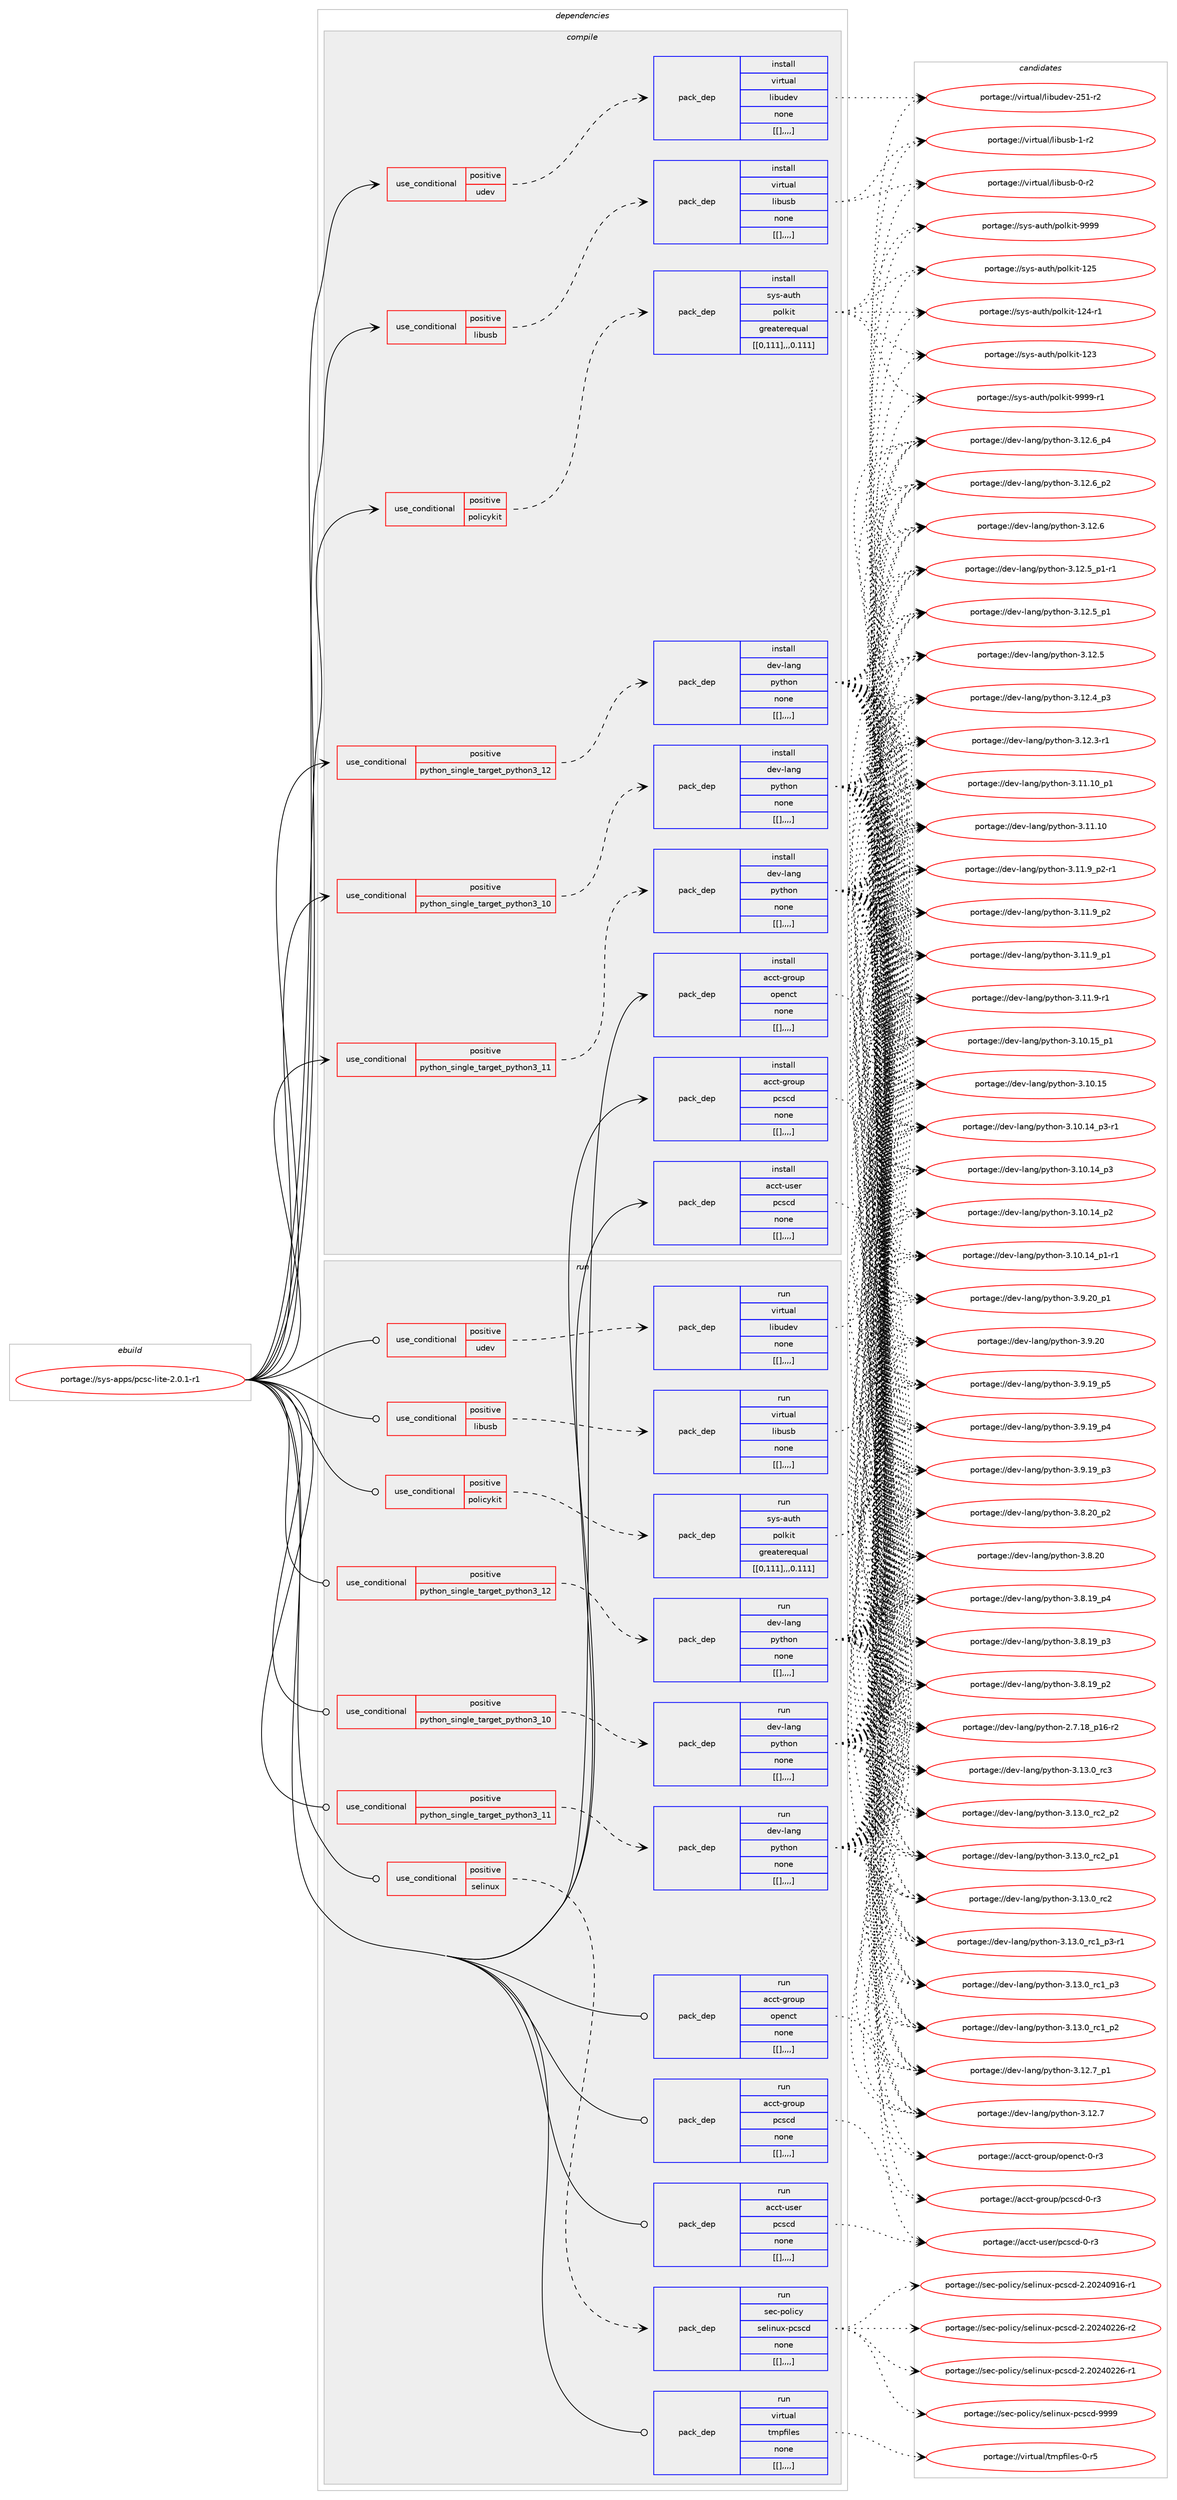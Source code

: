 digraph prolog {

# *************
# Graph options
# *************

newrank=true;
concentrate=true;
compound=true;
graph [rankdir=LR,fontname=Helvetica,fontsize=10,ranksep=1.5];#, ranksep=2.5, nodesep=0.2];
edge  [arrowhead=vee];
node  [fontname=Helvetica,fontsize=10];

# **********
# The ebuild
# **********

subgraph cluster_leftcol {
color=gray;
label=<<i>ebuild</i>>;
id [label="portage://sys-apps/pcsc-lite-2.0.1-r1", color=red, width=4, href="../sys-apps/pcsc-lite-2.0.1-r1.svg"];
}

# ****************
# The dependencies
# ****************

subgraph cluster_midcol {
color=gray;
label=<<i>dependencies</i>>;
subgraph cluster_compile {
fillcolor="#eeeeee";
style=filled;
label=<<i>compile</i>>;
subgraph cond2597 {
dependency7443 [label=<<TABLE BORDER="0" CELLBORDER="1" CELLSPACING="0" CELLPADDING="4"><TR><TD ROWSPAN="3" CELLPADDING="10">use_conditional</TD></TR><TR><TD>positive</TD></TR><TR><TD>libusb</TD></TR></TABLE>>, shape=none, color=red];
subgraph pack4829 {
dependency7444 [label=<<TABLE BORDER="0" CELLBORDER="1" CELLSPACING="0" CELLPADDING="4" WIDTH="220"><TR><TD ROWSPAN="6" CELLPADDING="30">pack_dep</TD></TR><TR><TD WIDTH="110">install</TD></TR><TR><TD>virtual</TD></TR><TR><TD>libusb</TD></TR><TR><TD>none</TD></TR><TR><TD>[[],,,,]</TD></TR></TABLE>>, shape=none, color=blue];
}
dependency7443:e -> dependency7444:w [weight=20,style="dashed",arrowhead="vee"];
}
id:e -> dependency7443:w [weight=20,style="solid",arrowhead="vee"];
subgraph cond2598 {
dependency7445 [label=<<TABLE BORDER="0" CELLBORDER="1" CELLSPACING="0" CELLPADDING="4"><TR><TD ROWSPAN="3" CELLPADDING="10">use_conditional</TD></TR><TR><TD>positive</TD></TR><TR><TD>policykit</TD></TR></TABLE>>, shape=none, color=red];
subgraph pack4830 {
dependency7446 [label=<<TABLE BORDER="0" CELLBORDER="1" CELLSPACING="0" CELLPADDING="4" WIDTH="220"><TR><TD ROWSPAN="6" CELLPADDING="30">pack_dep</TD></TR><TR><TD WIDTH="110">install</TD></TR><TR><TD>sys-auth</TD></TR><TR><TD>polkit</TD></TR><TR><TD>greaterequal</TD></TR><TR><TD>[[0,111],,,0.111]</TD></TR></TABLE>>, shape=none, color=blue];
}
dependency7445:e -> dependency7446:w [weight=20,style="dashed",arrowhead="vee"];
}
id:e -> dependency7445:w [weight=20,style="solid",arrowhead="vee"];
subgraph cond2599 {
dependency7447 [label=<<TABLE BORDER="0" CELLBORDER="1" CELLSPACING="0" CELLPADDING="4"><TR><TD ROWSPAN="3" CELLPADDING="10">use_conditional</TD></TR><TR><TD>positive</TD></TR><TR><TD>python_single_target_python3_10</TD></TR></TABLE>>, shape=none, color=red];
subgraph pack4831 {
dependency7448 [label=<<TABLE BORDER="0" CELLBORDER="1" CELLSPACING="0" CELLPADDING="4" WIDTH="220"><TR><TD ROWSPAN="6" CELLPADDING="30">pack_dep</TD></TR><TR><TD WIDTH="110">install</TD></TR><TR><TD>dev-lang</TD></TR><TR><TD>python</TD></TR><TR><TD>none</TD></TR><TR><TD>[[],,,,]</TD></TR></TABLE>>, shape=none, color=blue];
}
dependency7447:e -> dependency7448:w [weight=20,style="dashed",arrowhead="vee"];
}
id:e -> dependency7447:w [weight=20,style="solid",arrowhead="vee"];
subgraph cond2600 {
dependency7449 [label=<<TABLE BORDER="0" CELLBORDER="1" CELLSPACING="0" CELLPADDING="4"><TR><TD ROWSPAN="3" CELLPADDING="10">use_conditional</TD></TR><TR><TD>positive</TD></TR><TR><TD>python_single_target_python3_11</TD></TR></TABLE>>, shape=none, color=red];
subgraph pack4832 {
dependency7450 [label=<<TABLE BORDER="0" CELLBORDER="1" CELLSPACING="0" CELLPADDING="4" WIDTH="220"><TR><TD ROWSPAN="6" CELLPADDING="30">pack_dep</TD></TR><TR><TD WIDTH="110">install</TD></TR><TR><TD>dev-lang</TD></TR><TR><TD>python</TD></TR><TR><TD>none</TD></TR><TR><TD>[[],,,,]</TD></TR></TABLE>>, shape=none, color=blue];
}
dependency7449:e -> dependency7450:w [weight=20,style="dashed",arrowhead="vee"];
}
id:e -> dependency7449:w [weight=20,style="solid",arrowhead="vee"];
subgraph cond2601 {
dependency7451 [label=<<TABLE BORDER="0" CELLBORDER="1" CELLSPACING="0" CELLPADDING="4"><TR><TD ROWSPAN="3" CELLPADDING="10">use_conditional</TD></TR><TR><TD>positive</TD></TR><TR><TD>python_single_target_python3_12</TD></TR></TABLE>>, shape=none, color=red];
subgraph pack4833 {
dependency7452 [label=<<TABLE BORDER="0" CELLBORDER="1" CELLSPACING="0" CELLPADDING="4" WIDTH="220"><TR><TD ROWSPAN="6" CELLPADDING="30">pack_dep</TD></TR><TR><TD WIDTH="110">install</TD></TR><TR><TD>dev-lang</TD></TR><TR><TD>python</TD></TR><TR><TD>none</TD></TR><TR><TD>[[],,,,]</TD></TR></TABLE>>, shape=none, color=blue];
}
dependency7451:e -> dependency7452:w [weight=20,style="dashed",arrowhead="vee"];
}
id:e -> dependency7451:w [weight=20,style="solid",arrowhead="vee"];
subgraph cond2602 {
dependency7453 [label=<<TABLE BORDER="0" CELLBORDER="1" CELLSPACING="0" CELLPADDING="4"><TR><TD ROWSPAN="3" CELLPADDING="10">use_conditional</TD></TR><TR><TD>positive</TD></TR><TR><TD>udev</TD></TR></TABLE>>, shape=none, color=red];
subgraph pack4834 {
dependency7454 [label=<<TABLE BORDER="0" CELLBORDER="1" CELLSPACING="0" CELLPADDING="4" WIDTH="220"><TR><TD ROWSPAN="6" CELLPADDING="30">pack_dep</TD></TR><TR><TD WIDTH="110">install</TD></TR><TR><TD>virtual</TD></TR><TR><TD>libudev</TD></TR><TR><TD>none</TD></TR><TR><TD>[[],,,,]</TD></TR></TABLE>>, shape=none, color=blue];
}
dependency7453:e -> dependency7454:w [weight=20,style="dashed",arrowhead="vee"];
}
id:e -> dependency7453:w [weight=20,style="solid",arrowhead="vee"];
subgraph pack4835 {
dependency7455 [label=<<TABLE BORDER="0" CELLBORDER="1" CELLSPACING="0" CELLPADDING="4" WIDTH="220"><TR><TD ROWSPAN="6" CELLPADDING="30">pack_dep</TD></TR><TR><TD WIDTH="110">install</TD></TR><TR><TD>acct-group</TD></TR><TR><TD>openct</TD></TR><TR><TD>none</TD></TR><TR><TD>[[],,,,]</TD></TR></TABLE>>, shape=none, color=blue];
}
id:e -> dependency7455:w [weight=20,style="solid",arrowhead="vee"];
subgraph pack4836 {
dependency7456 [label=<<TABLE BORDER="0" CELLBORDER="1" CELLSPACING="0" CELLPADDING="4" WIDTH="220"><TR><TD ROWSPAN="6" CELLPADDING="30">pack_dep</TD></TR><TR><TD WIDTH="110">install</TD></TR><TR><TD>acct-group</TD></TR><TR><TD>pcscd</TD></TR><TR><TD>none</TD></TR><TR><TD>[[],,,,]</TD></TR></TABLE>>, shape=none, color=blue];
}
id:e -> dependency7456:w [weight=20,style="solid",arrowhead="vee"];
subgraph pack4837 {
dependency7457 [label=<<TABLE BORDER="0" CELLBORDER="1" CELLSPACING="0" CELLPADDING="4" WIDTH="220"><TR><TD ROWSPAN="6" CELLPADDING="30">pack_dep</TD></TR><TR><TD WIDTH="110">install</TD></TR><TR><TD>acct-user</TD></TR><TR><TD>pcscd</TD></TR><TR><TD>none</TD></TR><TR><TD>[[],,,,]</TD></TR></TABLE>>, shape=none, color=blue];
}
id:e -> dependency7457:w [weight=20,style="solid",arrowhead="vee"];
}
subgraph cluster_compileandrun {
fillcolor="#eeeeee";
style=filled;
label=<<i>compile and run</i>>;
}
subgraph cluster_run {
fillcolor="#eeeeee";
style=filled;
label=<<i>run</i>>;
subgraph cond2603 {
dependency7458 [label=<<TABLE BORDER="0" CELLBORDER="1" CELLSPACING="0" CELLPADDING="4"><TR><TD ROWSPAN="3" CELLPADDING="10">use_conditional</TD></TR><TR><TD>positive</TD></TR><TR><TD>libusb</TD></TR></TABLE>>, shape=none, color=red];
subgraph pack4838 {
dependency7459 [label=<<TABLE BORDER="0" CELLBORDER="1" CELLSPACING="0" CELLPADDING="4" WIDTH="220"><TR><TD ROWSPAN="6" CELLPADDING="30">pack_dep</TD></TR><TR><TD WIDTH="110">run</TD></TR><TR><TD>virtual</TD></TR><TR><TD>libusb</TD></TR><TR><TD>none</TD></TR><TR><TD>[[],,,,]</TD></TR></TABLE>>, shape=none, color=blue];
}
dependency7458:e -> dependency7459:w [weight=20,style="dashed",arrowhead="vee"];
}
id:e -> dependency7458:w [weight=20,style="solid",arrowhead="odot"];
subgraph cond2604 {
dependency7460 [label=<<TABLE BORDER="0" CELLBORDER="1" CELLSPACING="0" CELLPADDING="4"><TR><TD ROWSPAN="3" CELLPADDING="10">use_conditional</TD></TR><TR><TD>positive</TD></TR><TR><TD>policykit</TD></TR></TABLE>>, shape=none, color=red];
subgraph pack4839 {
dependency7461 [label=<<TABLE BORDER="0" CELLBORDER="1" CELLSPACING="0" CELLPADDING="4" WIDTH="220"><TR><TD ROWSPAN="6" CELLPADDING="30">pack_dep</TD></TR><TR><TD WIDTH="110">run</TD></TR><TR><TD>sys-auth</TD></TR><TR><TD>polkit</TD></TR><TR><TD>greaterequal</TD></TR><TR><TD>[[0,111],,,0.111]</TD></TR></TABLE>>, shape=none, color=blue];
}
dependency7460:e -> dependency7461:w [weight=20,style="dashed",arrowhead="vee"];
}
id:e -> dependency7460:w [weight=20,style="solid",arrowhead="odot"];
subgraph cond2605 {
dependency7462 [label=<<TABLE BORDER="0" CELLBORDER="1" CELLSPACING="0" CELLPADDING="4"><TR><TD ROWSPAN="3" CELLPADDING="10">use_conditional</TD></TR><TR><TD>positive</TD></TR><TR><TD>python_single_target_python3_10</TD></TR></TABLE>>, shape=none, color=red];
subgraph pack4840 {
dependency7463 [label=<<TABLE BORDER="0" CELLBORDER="1" CELLSPACING="0" CELLPADDING="4" WIDTH="220"><TR><TD ROWSPAN="6" CELLPADDING="30">pack_dep</TD></TR><TR><TD WIDTH="110">run</TD></TR><TR><TD>dev-lang</TD></TR><TR><TD>python</TD></TR><TR><TD>none</TD></TR><TR><TD>[[],,,,]</TD></TR></TABLE>>, shape=none, color=blue];
}
dependency7462:e -> dependency7463:w [weight=20,style="dashed",arrowhead="vee"];
}
id:e -> dependency7462:w [weight=20,style="solid",arrowhead="odot"];
subgraph cond2606 {
dependency7464 [label=<<TABLE BORDER="0" CELLBORDER="1" CELLSPACING="0" CELLPADDING="4"><TR><TD ROWSPAN="3" CELLPADDING="10">use_conditional</TD></TR><TR><TD>positive</TD></TR><TR><TD>python_single_target_python3_11</TD></TR></TABLE>>, shape=none, color=red];
subgraph pack4841 {
dependency7465 [label=<<TABLE BORDER="0" CELLBORDER="1" CELLSPACING="0" CELLPADDING="4" WIDTH="220"><TR><TD ROWSPAN="6" CELLPADDING="30">pack_dep</TD></TR><TR><TD WIDTH="110">run</TD></TR><TR><TD>dev-lang</TD></TR><TR><TD>python</TD></TR><TR><TD>none</TD></TR><TR><TD>[[],,,,]</TD></TR></TABLE>>, shape=none, color=blue];
}
dependency7464:e -> dependency7465:w [weight=20,style="dashed",arrowhead="vee"];
}
id:e -> dependency7464:w [weight=20,style="solid",arrowhead="odot"];
subgraph cond2607 {
dependency7466 [label=<<TABLE BORDER="0" CELLBORDER="1" CELLSPACING="0" CELLPADDING="4"><TR><TD ROWSPAN="3" CELLPADDING="10">use_conditional</TD></TR><TR><TD>positive</TD></TR><TR><TD>python_single_target_python3_12</TD></TR></TABLE>>, shape=none, color=red];
subgraph pack4842 {
dependency7467 [label=<<TABLE BORDER="0" CELLBORDER="1" CELLSPACING="0" CELLPADDING="4" WIDTH="220"><TR><TD ROWSPAN="6" CELLPADDING="30">pack_dep</TD></TR><TR><TD WIDTH="110">run</TD></TR><TR><TD>dev-lang</TD></TR><TR><TD>python</TD></TR><TR><TD>none</TD></TR><TR><TD>[[],,,,]</TD></TR></TABLE>>, shape=none, color=blue];
}
dependency7466:e -> dependency7467:w [weight=20,style="dashed",arrowhead="vee"];
}
id:e -> dependency7466:w [weight=20,style="solid",arrowhead="odot"];
subgraph cond2608 {
dependency7468 [label=<<TABLE BORDER="0" CELLBORDER="1" CELLSPACING="0" CELLPADDING="4"><TR><TD ROWSPAN="3" CELLPADDING="10">use_conditional</TD></TR><TR><TD>positive</TD></TR><TR><TD>selinux</TD></TR></TABLE>>, shape=none, color=red];
subgraph pack4843 {
dependency7469 [label=<<TABLE BORDER="0" CELLBORDER="1" CELLSPACING="0" CELLPADDING="4" WIDTH="220"><TR><TD ROWSPAN="6" CELLPADDING="30">pack_dep</TD></TR><TR><TD WIDTH="110">run</TD></TR><TR><TD>sec-policy</TD></TR><TR><TD>selinux-pcscd</TD></TR><TR><TD>none</TD></TR><TR><TD>[[],,,,]</TD></TR></TABLE>>, shape=none, color=blue];
}
dependency7468:e -> dependency7469:w [weight=20,style="dashed",arrowhead="vee"];
}
id:e -> dependency7468:w [weight=20,style="solid",arrowhead="odot"];
subgraph cond2609 {
dependency7470 [label=<<TABLE BORDER="0" CELLBORDER="1" CELLSPACING="0" CELLPADDING="4"><TR><TD ROWSPAN="3" CELLPADDING="10">use_conditional</TD></TR><TR><TD>positive</TD></TR><TR><TD>udev</TD></TR></TABLE>>, shape=none, color=red];
subgraph pack4844 {
dependency7471 [label=<<TABLE BORDER="0" CELLBORDER="1" CELLSPACING="0" CELLPADDING="4" WIDTH="220"><TR><TD ROWSPAN="6" CELLPADDING="30">pack_dep</TD></TR><TR><TD WIDTH="110">run</TD></TR><TR><TD>virtual</TD></TR><TR><TD>libudev</TD></TR><TR><TD>none</TD></TR><TR><TD>[[],,,,]</TD></TR></TABLE>>, shape=none, color=blue];
}
dependency7470:e -> dependency7471:w [weight=20,style="dashed",arrowhead="vee"];
}
id:e -> dependency7470:w [weight=20,style="solid",arrowhead="odot"];
subgraph pack4845 {
dependency7472 [label=<<TABLE BORDER="0" CELLBORDER="1" CELLSPACING="0" CELLPADDING="4" WIDTH="220"><TR><TD ROWSPAN="6" CELLPADDING="30">pack_dep</TD></TR><TR><TD WIDTH="110">run</TD></TR><TR><TD>acct-group</TD></TR><TR><TD>openct</TD></TR><TR><TD>none</TD></TR><TR><TD>[[],,,,]</TD></TR></TABLE>>, shape=none, color=blue];
}
id:e -> dependency7472:w [weight=20,style="solid",arrowhead="odot"];
subgraph pack4846 {
dependency7473 [label=<<TABLE BORDER="0" CELLBORDER="1" CELLSPACING="0" CELLPADDING="4" WIDTH="220"><TR><TD ROWSPAN="6" CELLPADDING="30">pack_dep</TD></TR><TR><TD WIDTH="110">run</TD></TR><TR><TD>acct-group</TD></TR><TR><TD>pcscd</TD></TR><TR><TD>none</TD></TR><TR><TD>[[],,,,]</TD></TR></TABLE>>, shape=none, color=blue];
}
id:e -> dependency7473:w [weight=20,style="solid",arrowhead="odot"];
subgraph pack4847 {
dependency7474 [label=<<TABLE BORDER="0" CELLBORDER="1" CELLSPACING="0" CELLPADDING="4" WIDTH="220"><TR><TD ROWSPAN="6" CELLPADDING="30">pack_dep</TD></TR><TR><TD WIDTH="110">run</TD></TR><TR><TD>acct-user</TD></TR><TR><TD>pcscd</TD></TR><TR><TD>none</TD></TR><TR><TD>[[],,,,]</TD></TR></TABLE>>, shape=none, color=blue];
}
id:e -> dependency7474:w [weight=20,style="solid",arrowhead="odot"];
subgraph pack4848 {
dependency7475 [label=<<TABLE BORDER="0" CELLBORDER="1" CELLSPACING="0" CELLPADDING="4" WIDTH="220"><TR><TD ROWSPAN="6" CELLPADDING="30">pack_dep</TD></TR><TR><TD WIDTH="110">run</TD></TR><TR><TD>virtual</TD></TR><TR><TD>tmpfiles</TD></TR><TR><TD>none</TD></TR><TR><TD>[[],,,,]</TD></TR></TABLE>>, shape=none, color=blue];
}
id:e -> dependency7475:w [weight=20,style="solid",arrowhead="odot"];
}
}

# **************
# The candidates
# **************

subgraph cluster_choices {
rank=same;
color=gray;
label=<<i>candidates</i>>;

subgraph choice4829 {
color=black;
nodesep=1;
choice1181051141161179710847108105981171159845494511450 [label="portage://virtual/libusb-1-r2", color=red, width=4,href="../virtual/libusb-1-r2.svg"];
choice1181051141161179710847108105981171159845484511450 [label="portage://virtual/libusb-0-r2", color=red, width=4,href="../virtual/libusb-0-r2.svg"];
dependency7444:e -> choice1181051141161179710847108105981171159845494511450:w [style=dotted,weight="100"];
dependency7444:e -> choice1181051141161179710847108105981171159845484511450:w [style=dotted,weight="100"];
}
subgraph choice4830 {
color=black;
nodesep=1;
choice11512111545971171161044711211110810710511645575757574511449 [label="portage://sys-auth/polkit-9999-r1", color=red, width=4,href="../sys-auth/polkit-9999-r1.svg"];
choice1151211154597117116104471121111081071051164557575757 [label="portage://sys-auth/polkit-9999", color=red, width=4,href="../sys-auth/polkit-9999.svg"];
choice11512111545971171161044711211110810710511645495053 [label="portage://sys-auth/polkit-125", color=red, width=4,href="../sys-auth/polkit-125.svg"];
choice115121115459711711610447112111108107105116454950524511449 [label="portage://sys-auth/polkit-124-r1", color=red, width=4,href="../sys-auth/polkit-124-r1.svg"];
choice11512111545971171161044711211110810710511645495051 [label="portage://sys-auth/polkit-123", color=red, width=4,href="../sys-auth/polkit-123.svg"];
dependency7446:e -> choice11512111545971171161044711211110810710511645575757574511449:w [style=dotted,weight="100"];
dependency7446:e -> choice1151211154597117116104471121111081071051164557575757:w [style=dotted,weight="100"];
dependency7446:e -> choice11512111545971171161044711211110810710511645495053:w [style=dotted,weight="100"];
dependency7446:e -> choice115121115459711711610447112111108107105116454950524511449:w [style=dotted,weight="100"];
dependency7446:e -> choice11512111545971171161044711211110810710511645495051:w [style=dotted,weight="100"];
}
subgraph choice4831 {
color=black;
nodesep=1;
choice10010111845108971101034711212111610411111045514649514648951149951 [label="portage://dev-lang/python-3.13.0_rc3", color=red, width=4,href="../dev-lang/python-3.13.0_rc3.svg"];
choice100101118451089711010347112121116104111110455146495146489511499509511250 [label="portage://dev-lang/python-3.13.0_rc2_p2", color=red, width=4,href="../dev-lang/python-3.13.0_rc2_p2.svg"];
choice100101118451089711010347112121116104111110455146495146489511499509511249 [label="portage://dev-lang/python-3.13.0_rc2_p1", color=red, width=4,href="../dev-lang/python-3.13.0_rc2_p1.svg"];
choice10010111845108971101034711212111610411111045514649514648951149950 [label="portage://dev-lang/python-3.13.0_rc2", color=red, width=4,href="../dev-lang/python-3.13.0_rc2.svg"];
choice1001011184510897110103471121211161041111104551464951464895114994995112514511449 [label="portage://dev-lang/python-3.13.0_rc1_p3-r1", color=red, width=4,href="../dev-lang/python-3.13.0_rc1_p3-r1.svg"];
choice100101118451089711010347112121116104111110455146495146489511499499511251 [label="portage://dev-lang/python-3.13.0_rc1_p3", color=red, width=4,href="../dev-lang/python-3.13.0_rc1_p3.svg"];
choice100101118451089711010347112121116104111110455146495146489511499499511250 [label="portage://dev-lang/python-3.13.0_rc1_p2", color=red, width=4,href="../dev-lang/python-3.13.0_rc1_p2.svg"];
choice100101118451089711010347112121116104111110455146495046559511249 [label="portage://dev-lang/python-3.12.7_p1", color=red, width=4,href="../dev-lang/python-3.12.7_p1.svg"];
choice10010111845108971101034711212111610411111045514649504655 [label="portage://dev-lang/python-3.12.7", color=red, width=4,href="../dev-lang/python-3.12.7.svg"];
choice100101118451089711010347112121116104111110455146495046549511252 [label="portage://dev-lang/python-3.12.6_p4", color=red, width=4,href="../dev-lang/python-3.12.6_p4.svg"];
choice100101118451089711010347112121116104111110455146495046549511250 [label="portage://dev-lang/python-3.12.6_p2", color=red, width=4,href="../dev-lang/python-3.12.6_p2.svg"];
choice10010111845108971101034711212111610411111045514649504654 [label="portage://dev-lang/python-3.12.6", color=red, width=4,href="../dev-lang/python-3.12.6.svg"];
choice1001011184510897110103471121211161041111104551464950465395112494511449 [label="portage://dev-lang/python-3.12.5_p1-r1", color=red, width=4,href="../dev-lang/python-3.12.5_p1-r1.svg"];
choice100101118451089711010347112121116104111110455146495046539511249 [label="portage://dev-lang/python-3.12.5_p1", color=red, width=4,href="../dev-lang/python-3.12.5_p1.svg"];
choice10010111845108971101034711212111610411111045514649504653 [label="portage://dev-lang/python-3.12.5", color=red, width=4,href="../dev-lang/python-3.12.5.svg"];
choice100101118451089711010347112121116104111110455146495046529511251 [label="portage://dev-lang/python-3.12.4_p3", color=red, width=4,href="../dev-lang/python-3.12.4_p3.svg"];
choice100101118451089711010347112121116104111110455146495046514511449 [label="portage://dev-lang/python-3.12.3-r1", color=red, width=4,href="../dev-lang/python-3.12.3-r1.svg"];
choice10010111845108971101034711212111610411111045514649494649489511249 [label="portage://dev-lang/python-3.11.10_p1", color=red, width=4,href="../dev-lang/python-3.11.10_p1.svg"];
choice1001011184510897110103471121211161041111104551464949464948 [label="portage://dev-lang/python-3.11.10", color=red, width=4,href="../dev-lang/python-3.11.10.svg"];
choice1001011184510897110103471121211161041111104551464949465795112504511449 [label="portage://dev-lang/python-3.11.9_p2-r1", color=red, width=4,href="../dev-lang/python-3.11.9_p2-r1.svg"];
choice100101118451089711010347112121116104111110455146494946579511250 [label="portage://dev-lang/python-3.11.9_p2", color=red, width=4,href="../dev-lang/python-3.11.9_p2.svg"];
choice100101118451089711010347112121116104111110455146494946579511249 [label="portage://dev-lang/python-3.11.9_p1", color=red, width=4,href="../dev-lang/python-3.11.9_p1.svg"];
choice100101118451089711010347112121116104111110455146494946574511449 [label="portage://dev-lang/python-3.11.9-r1", color=red, width=4,href="../dev-lang/python-3.11.9-r1.svg"];
choice10010111845108971101034711212111610411111045514649484649539511249 [label="portage://dev-lang/python-3.10.15_p1", color=red, width=4,href="../dev-lang/python-3.10.15_p1.svg"];
choice1001011184510897110103471121211161041111104551464948464953 [label="portage://dev-lang/python-3.10.15", color=red, width=4,href="../dev-lang/python-3.10.15.svg"];
choice100101118451089711010347112121116104111110455146494846495295112514511449 [label="portage://dev-lang/python-3.10.14_p3-r1", color=red, width=4,href="../dev-lang/python-3.10.14_p3-r1.svg"];
choice10010111845108971101034711212111610411111045514649484649529511251 [label="portage://dev-lang/python-3.10.14_p3", color=red, width=4,href="../dev-lang/python-3.10.14_p3.svg"];
choice10010111845108971101034711212111610411111045514649484649529511250 [label="portage://dev-lang/python-3.10.14_p2", color=red, width=4,href="../dev-lang/python-3.10.14_p2.svg"];
choice100101118451089711010347112121116104111110455146494846495295112494511449 [label="portage://dev-lang/python-3.10.14_p1-r1", color=red, width=4,href="../dev-lang/python-3.10.14_p1-r1.svg"];
choice100101118451089711010347112121116104111110455146574650489511249 [label="portage://dev-lang/python-3.9.20_p1", color=red, width=4,href="../dev-lang/python-3.9.20_p1.svg"];
choice10010111845108971101034711212111610411111045514657465048 [label="portage://dev-lang/python-3.9.20", color=red, width=4,href="../dev-lang/python-3.9.20.svg"];
choice100101118451089711010347112121116104111110455146574649579511253 [label="portage://dev-lang/python-3.9.19_p5", color=red, width=4,href="../dev-lang/python-3.9.19_p5.svg"];
choice100101118451089711010347112121116104111110455146574649579511252 [label="portage://dev-lang/python-3.9.19_p4", color=red, width=4,href="../dev-lang/python-3.9.19_p4.svg"];
choice100101118451089711010347112121116104111110455146574649579511251 [label="portage://dev-lang/python-3.9.19_p3", color=red, width=4,href="../dev-lang/python-3.9.19_p3.svg"];
choice100101118451089711010347112121116104111110455146564650489511250 [label="portage://dev-lang/python-3.8.20_p2", color=red, width=4,href="../dev-lang/python-3.8.20_p2.svg"];
choice10010111845108971101034711212111610411111045514656465048 [label="portage://dev-lang/python-3.8.20", color=red, width=4,href="../dev-lang/python-3.8.20.svg"];
choice100101118451089711010347112121116104111110455146564649579511252 [label="portage://dev-lang/python-3.8.19_p4", color=red, width=4,href="../dev-lang/python-3.8.19_p4.svg"];
choice100101118451089711010347112121116104111110455146564649579511251 [label="portage://dev-lang/python-3.8.19_p3", color=red, width=4,href="../dev-lang/python-3.8.19_p3.svg"];
choice100101118451089711010347112121116104111110455146564649579511250 [label="portage://dev-lang/python-3.8.19_p2", color=red, width=4,href="../dev-lang/python-3.8.19_p2.svg"];
choice100101118451089711010347112121116104111110455046554649569511249544511450 [label="portage://dev-lang/python-2.7.18_p16-r2", color=red, width=4,href="../dev-lang/python-2.7.18_p16-r2.svg"];
dependency7448:e -> choice10010111845108971101034711212111610411111045514649514648951149951:w [style=dotted,weight="100"];
dependency7448:e -> choice100101118451089711010347112121116104111110455146495146489511499509511250:w [style=dotted,weight="100"];
dependency7448:e -> choice100101118451089711010347112121116104111110455146495146489511499509511249:w [style=dotted,weight="100"];
dependency7448:e -> choice10010111845108971101034711212111610411111045514649514648951149950:w [style=dotted,weight="100"];
dependency7448:e -> choice1001011184510897110103471121211161041111104551464951464895114994995112514511449:w [style=dotted,weight="100"];
dependency7448:e -> choice100101118451089711010347112121116104111110455146495146489511499499511251:w [style=dotted,weight="100"];
dependency7448:e -> choice100101118451089711010347112121116104111110455146495146489511499499511250:w [style=dotted,weight="100"];
dependency7448:e -> choice100101118451089711010347112121116104111110455146495046559511249:w [style=dotted,weight="100"];
dependency7448:e -> choice10010111845108971101034711212111610411111045514649504655:w [style=dotted,weight="100"];
dependency7448:e -> choice100101118451089711010347112121116104111110455146495046549511252:w [style=dotted,weight="100"];
dependency7448:e -> choice100101118451089711010347112121116104111110455146495046549511250:w [style=dotted,weight="100"];
dependency7448:e -> choice10010111845108971101034711212111610411111045514649504654:w [style=dotted,weight="100"];
dependency7448:e -> choice1001011184510897110103471121211161041111104551464950465395112494511449:w [style=dotted,weight="100"];
dependency7448:e -> choice100101118451089711010347112121116104111110455146495046539511249:w [style=dotted,weight="100"];
dependency7448:e -> choice10010111845108971101034711212111610411111045514649504653:w [style=dotted,weight="100"];
dependency7448:e -> choice100101118451089711010347112121116104111110455146495046529511251:w [style=dotted,weight="100"];
dependency7448:e -> choice100101118451089711010347112121116104111110455146495046514511449:w [style=dotted,weight="100"];
dependency7448:e -> choice10010111845108971101034711212111610411111045514649494649489511249:w [style=dotted,weight="100"];
dependency7448:e -> choice1001011184510897110103471121211161041111104551464949464948:w [style=dotted,weight="100"];
dependency7448:e -> choice1001011184510897110103471121211161041111104551464949465795112504511449:w [style=dotted,weight="100"];
dependency7448:e -> choice100101118451089711010347112121116104111110455146494946579511250:w [style=dotted,weight="100"];
dependency7448:e -> choice100101118451089711010347112121116104111110455146494946579511249:w [style=dotted,weight="100"];
dependency7448:e -> choice100101118451089711010347112121116104111110455146494946574511449:w [style=dotted,weight="100"];
dependency7448:e -> choice10010111845108971101034711212111610411111045514649484649539511249:w [style=dotted,weight="100"];
dependency7448:e -> choice1001011184510897110103471121211161041111104551464948464953:w [style=dotted,weight="100"];
dependency7448:e -> choice100101118451089711010347112121116104111110455146494846495295112514511449:w [style=dotted,weight="100"];
dependency7448:e -> choice10010111845108971101034711212111610411111045514649484649529511251:w [style=dotted,weight="100"];
dependency7448:e -> choice10010111845108971101034711212111610411111045514649484649529511250:w [style=dotted,weight="100"];
dependency7448:e -> choice100101118451089711010347112121116104111110455146494846495295112494511449:w [style=dotted,weight="100"];
dependency7448:e -> choice100101118451089711010347112121116104111110455146574650489511249:w [style=dotted,weight="100"];
dependency7448:e -> choice10010111845108971101034711212111610411111045514657465048:w [style=dotted,weight="100"];
dependency7448:e -> choice100101118451089711010347112121116104111110455146574649579511253:w [style=dotted,weight="100"];
dependency7448:e -> choice100101118451089711010347112121116104111110455146574649579511252:w [style=dotted,weight="100"];
dependency7448:e -> choice100101118451089711010347112121116104111110455146574649579511251:w [style=dotted,weight="100"];
dependency7448:e -> choice100101118451089711010347112121116104111110455146564650489511250:w [style=dotted,weight="100"];
dependency7448:e -> choice10010111845108971101034711212111610411111045514656465048:w [style=dotted,weight="100"];
dependency7448:e -> choice100101118451089711010347112121116104111110455146564649579511252:w [style=dotted,weight="100"];
dependency7448:e -> choice100101118451089711010347112121116104111110455146564649579511251:w [style=dotted,weight="100"];
dependency7448:e -> choice100101118451089711010347112121116104111110455146564649579511250:w [style=dotted,weight="100"];
dependency7448:e -> choice100101118451089711010347112121116104111110455046554649569511249544511450:w [style=dotted,weight="100"];
}
subgraph choice4832 {
color=black;
nodesep=1;
choice10010111845108971101034711212111610411111045514649514648951149951 [label="portage://dev-lang/python-3.13.0_rc3", color=red, width=4,href="../dev-lang/python-3.13.0_rc3.svg"];
choice100101118451089711010347112121116104111110455146495146489511499509511250 [label="portage://dev-lang/python-3.13.0_rc2_p2", color=red, width=4,href="../dev-lang/python-3.13.0_rc2_p2.svg"];
choice100101118451089711010347112121116104111110455146495146489511499509511249 [label="portage://dev-lang/python-3.13.0_rc2_p1", color=red, width=4,href="../dev-lang/python-3.13.0_rc2_p1.svg"];
choice10010111845108971101034711212111610411111045514649514648951149950 [label="portage://dev-lang/python-3.13.0_rc2", color=red, width=4,href="../dev-lang/python-3.13.0_rc2.svg"];
choice1001011184510897110103471121211161041111104551464951464895114994995112514511449 [label="portage://dev-lang/python-3.13.0_rc1_p3-r1", color=red, width=4,href="../dev-lang/python-3.13.0_rc1_p3-r1.svg"];
choice100101118451089711010347112121116104111110455146495146489511499499511251 [label="portage://dev-lang/python-3.13.0_rc1_p3", color=red, width=4,href="../dev-lang/python-3.13.0_rc1_p3.svg"];
choice100101118451089711010347112121116104111110455146495146489511499499511250 [label="portage://dev-lang/python-3.13.0_rc1_p2", color=red, width=4,href="../dev-lang/python-3.13.0_rc1_p2.svg"];
choice100101118451089711010347112121116104111110455146495046559511249 [label="portage://dev-lang/python-3.12.7_p1", color=red, width=4,href="../dev-lang/python-3.12.7_p1.svg"];
choice10010111845108971101034711212111610411111045514649504655 [label="portage://dev-lang/python-3.12.7", color=red, width=4,href="../dev-lang/python-3.12.7.svg"];
choice100101118451089711010347112121116104111110455146495046549511252 [label="portage://dev-lang/python-3.12.6_p4", color=red, width=4,href="../dev-lang/python-3.12.6_p4.svg"];
choice100101118451089711010347112121116104111110455146495046549511250 [label="portage://dev-lang/python-3.12.6_p2", color=red, width=4,href="../dev-lang/python-3.12.6_p2.svg"];
choice10010111845108971101034711212111610411111045514649504654 [label="portage://dev-lang/python-3.12.6", color=red, width=4,href="../dev-lang/python-3.12.6.svg"];
choice1001011184510897110103471121211161041111104551464950465395112494511449 [label="portage://dev-lang/python-3.12.5_p1-r1", color=red, width=4,href="../dev-lang/python-3.12.5_p1-r1.svg"];
choice100101118451089711010347112121116104111110455146495046539511249 [label="portage://dev-lang/python-3.12.5_p1", color=red, width=4,href="../dev-lang/python-3.12.5_p1.svg"];
choice10010111845108971101034711212111610411111045514649504653 [label="portage://dev-lang/python-3.12.5", color=red, width=4,href="../dev-lang/python-3.12.5.svg"];
choice100101118451089711010347112121116104111110455146495046529511251 [label="portage://dev-lang/python-3.12.4_p3", color=red, width=4,href="../dev-lang/python-3.12.4_p3.svg"];
choice100101118451089711010347112121116104111110455146495046514511449 [label="portage://dev-lang/python-3.12.3-r1", color=red, width=4,href="../dev-lang/python-3.12.3-r1.svg"];
choice10010111845108971101034711212111610411111045514649494649489511249 [label="portage://dev-lang/python-3.11.10_p1", color=red, width=4,href="../dev-lang/python-3.11.10_p1.svg"];
choice1001011184510897110103471121211161041111104551464949464948 [label="portage://dev-lang/python-3.11.10", color=red, width=4,href="../dev-lang/python-3.11.10.svg"];
choice1001011184510897110103471121211161041111104551464949465795112504511449 [label="portage://dev-lang/python-3.11.9_p2-r1", color=red, width=4,href="../dev-lang/python-3.11.9_p2-r1.svg"];
choice100101118451089711010347112121116104111110455146494946579511250 [label="portage://dev-lang/python-3.11.9_p2", color=red, width=4,href="../dev-lang/python-3.11.9_p2.svg"];
choice100101118451089711010347112121116104111110455146494946579511249 [label="portage://dev-lang/python-3.11.9_p1", color=red, width=4,href="../dev-lang/python-3.11.9_p1.svg"];
choice100101118451089711010347112121116104111110455146494946574511449 [label="portage://dev-lang/python-3.11.9-r1", color=red, width=4,href="../dev-lang/python-3.11.9-r1.svg"];
choice10010111845108971101034711212111610411111045514649484649539511249 [label="portage://dev-lang/python-3.10.15_p1", color=red, width=4,href="../dev-lang/python-3.10.15_p1.svg"];
choice1001011184510897110103471121211161041111104551464948464953 [label="portage://dev-lang/python-3.10.15", color=red, width=4,href="../dev-lang/python-3.10.15.svg"];
choice100101118451089711010347112121116104111110455146494846495295112514511449 [label="portage://dev-lang/python-3.10.14_p3-r1", color=red, width=4,href="../dev-lang/python-3.10.14_p3-r1.svg"];
choice10010111845108971101034711212111610411111045514649484649529511251 [label="portage://dev-lang/python-3.10.14_p3", color=red, width=4,href="../dev-lang/python-3.10.14_p3.svg"];
choice10010111845108971101034711212111610411111045514649484649529511250 [label="portage://dev-lang/python-3.10.14_p2", color=red, width=4,href="../dev-lang/python-3.10.14_p2.svg"];
choice100101118451089711010347112121116104111110455146494846495295112494511449 [label="portage://dev-lang/python-3.10.14_p1-r1", color=red, width=4,href="../dev-lang/python-3.10.14_p1-r1.svg"];
choice100101118451089711010347112121116104111110455146574650489511249 [label="portage://dev-lang/python-3.9.20_p1", color=red, width=4,href="../dev-lang/python-3.9.20_p1.svg"];
choice10010111845108971101034711212111610411111045514657465048 [label="portage://dev-lang/python-3.9.20", color=red, width=4,href="../dev-lang/python-3.9.20.svg"];
choice100101118451089711010347112121116104111110455146574649579511253 [label="portage://dev-lang/python-3.9.19_p5", color=red, width=4,href="../dev-lang/python-3.9.19_p5.svg"];
choice100101118451089711010347112121116104111110455146574649579511252 [label="portage://dev-lang/python-3.9.19_p4", color=red, width=4,href="../dev-lang/python-3.9.19_p4.svg"];
choice100101118451089711010347112121116104111110455146574649579511251 [label="portage://dev-lang/python-3.9.19_p3", color=red, width=4,href="../dev-lang/python-3.9.19_p3.svg"];
choice100101118451089711010347112121116104111110455146564650489511250 [label="portage://dev-lang/python-3.8.20_p2", color=red, width=4,href="../dev-lang/python-3.8.20_p2.svg"];
choice10010111845108971101034711212111610411111045514656465048 [label="portage://dev-lang/python-3.8.20", color=red, width=4,href="../dev-lang/python-3.8.20.svg"];
choice100101118451089711010347112121116104111110455146564649579511252 [label="portage://dev-lang/python-3.8.19_p4", color=red, width=4,href="../dev-lang/python-3.8.19_p4.svg"];
choice100101118451089711010347112121116104111110455146564649579511251 [label="portage://dev-lang/python-3.8.19_p3", color=red, width=4,href="../dev-lang/python-3.8.19_p3.svg"];
choice100101118451089711010347112121116104111110455146564649579511250 [label="portage://dev-lang/python-3.8.19_p2", color=red, width=4,href="../dev-lang/python-3.8.19_p2.svg"];
choice100101118451089711010347112121116104111110455046554649569511249544511450 [label="portage://dev-lang/python-2.7.18_p16-r2", color=red, width=4,href="../dev-lang/python-2.7.18_p16-r2.svg"];
dependency7450:e -> choice10010111845108971101034711212111610411111045514649514648951149951:w [style=dotted,weight="100"];
dependency7450:e -> choice100101118451089711010347112121116104111110455146495146489511499509511250:w [style=dotted,weight="100"];
dependency7450:e -> choice100101118451089711010347112121116104111110455146495146489511499509511249:w [style=dotted,weight="100"];
dependency7450:e -> choice10010111845108971101034711212111610411111045514649514648951149950:w [style=dotted,weight="100"];
dependency7450:e -> choice1001011184510897110103471121211161041111104551464951464895114994995112514511449:w [style=dotted,weight="100"];
dependency7450:e -> choice100101118451089711010347112121116104111110455146495146489511499499511251:w [style=dotted,weight="100"];
dependency7450:e -> choice100101118451089711010347112121116104111110455146495146489511499499511250:w [style=dotted,weight="100"];
dependency7450:e -> choice100101118451089711010347112121116104111110455146495046559511249:w [style=dotted,weight="100"];
dependency7450:e -> choice10010111845108971101034711212111610411111045514649504655:w [style=dotted,weight="100"];
dependency7450:e -> choice100101118451089711010347112121116104111110455146495046549511252:w [style=dotted,weight="100"];
dependency7450:e -> choice100101118451089711010347112121116104111110455146495046549511250:w [style=dotted,weight="100"];
dependency7450:e -> choice10010111845108971101034711212111610411111045514649504654:w [style=dotted,weight="100"];
dependency7450:e -> choice1001011184510897110103471121211161041111104551464950465395112494511449:w [style=dotted,weight="100"];
dependency7450:e -> choice100101118451089711010347112121116104111110455146495046539511249:w [style=dotted,weight="100"];
dependency7450:e -> choice10010111845108971101034711212111610411111045514649504653:w [style=dotted,weight="100"];
dependency7450:e -> choice100101118451089711010347112121116104111110455146495046529511251:w [style=dotted,weight="100"];
dependency7450:e -> choice100101118451089711010347112121116104111110455146495046514511449:w [style=dotted,weight="100"];
dependency7450:e -> choice10010111845108971101034711212111610411111045514649494649489511249:w [style=dotted,weight="100"];
dependency7450:e -> choice1001011184510897110103471121211161041111104551464949464948:w [style=dotted,weight="100"];
dependency7450:e -> choice1001011184510897110103471121211161041111104551464949465795112504511449:w [style=dotted,weight="100"];
dependency7450:e -> choice100101118451089711010347112121116104111110455146494946579511250:w [style=dotted,weight="100"];
dependency7450:e -> choice100101118451089711010347112121116104111110455146494946579511249:w [style=dotted,weight="100"];
dependency7450:e -> choice100101118451089711010347112121116104111110455146494946574511449:w [style=dotted,weight="100"];
dependency7450:e -> choice10010111845108971101034711212111610411111045514649484649539511249:w [style=dotted,weight="100"];
dependency7450:e -> choice1001011184510897110103471121211161041111104551464948464953:w [style=dotted,weight="100"];
dependency7450:e -> choice100101118451089711010347112121116104111110455146494846495295112514511449:w [style=dotted,weight="100"];
dependency7450:e -> choice10010111845108971101034711212111610411111045514649484649529511251:w [style=dotted,weight="100"];
dependency7450:e -> choice10010111845108971101034711212111610411111045514649484649529511250:w [style=dotted,weight="100"];
dependency7450:e -> choice100101118451089711010347112121116104111110455146494846495295112494511449:w [style=dotted,weight="100"];
dependency7450:e -> choice100101118451089711010347112121116104111110455146574650489511249:w [style=dotted,weight="100"];
dependency7450:e -> choice10010111845108971101034711212111610411111045514657465048:w [style=dotted,weight="100"];
dependency7450:e -> choice100101118451089711010347112121116104111110455146574649579511253:w [style=dotted,weight="100"];
dependency7450:e -> choice100101118451089711010347112121116104111110455146574649579511252:w [style=dotted,weight="100"];
dependency7450:e -> choice100101118451089711010347112121116104111110455146574649579511251:w [style=dotted,weight="100"];
dependency7450:e -> choice100101118451089711010347112121116104111110455146564650489511250:w [style=dotted,weight="100"];
dependency7450:e -> choice10010111845108971101034711212111610411111045514656465048:w [style=dotted,weight="100"];
dependency7450:e -> choice100101118451089711010347112121116104111110455146564649579511252:w [style=dotted,weight="100"];
dependency7450:e -> choice100101118451089711010347112121116104111110455146564649579511251:w [style=dotted,weight="100"];
dependency7450:e -> choice100101118451089711010347112121116104111110455146564649579511250:w [style=dotted,weight="100"];
dependency7450:e -> choice100101118451089711010347112121116104111110455046554649569511249544511450:w [style=dotted,weight="100"];
}
subgraph choice4833 {
color=black;
nodesep=1;
choice10010111845108971101034711212111610411111045514649514648951149951 [label="portage://dev-lang/python-3.13.0_rc3", color=red, width=4,href="../dev-lang/python-3.13.0_rc3.svg"];
choice100101118451089711010347112121116104111110455146495146489511499509511250 [label="portage://dev-lang/python-3.13.0_rc2_p2", color=red, width=4,href="../dev-lang/python-3.13.0_rc2_p2.svg"];
choice100101118451089711010347112121116104111110455146495146489511499509511249 [label="portage://dev-lang/python-3.13.0_rc2_p1", color=red, width=4,href="../dev-lang/python-3.13.0_rc2_p1.svg"];
choice10010111845108971101034711212111610411111045514649514648951149950 [label="portage://dev-lang/python-3.13.0_rc2", color=red, width=4,href="../dev-lang/python-3.13.0_rc2.svg"];
choice1001011184510897110103471121211161041111104551464951464895114994995112514511449 [label="portage://dev-lang/python-3.13.0_rc1_p3-r1", color=red, width=4,href="../dev-lang/python-3.13.0_rc1_p3-r1.svg"];
choice100101118451089711010347112121116104111110455146495146489511499499511251 [label="portage://dev-lang/python-3.13.0_rc1_p3", color=red, width=4,href="../dev-lang/python-3.13.0_rc1_p3.svg"];
choice100101118451089711010347112121116104111110455146495146489511499499511250 [label="portage://dev-lang/python-3.13.0_rc1_p2", color=red, width=4,href="../dev-lang/python-3.13.0_rc1_p2.svg"];
choice100101118451089711010347112121116104111110455146495046559511249 [label="portage://dev-lang/python-3.12.7_p1", color=red, width=4,href="../dev-lang/python-3.12.7_p1.svg"];
choice10010111845108971101034711212111610411111045514649504655 [label="portage://dev-lang/python-3.12.7", color=red, width=4,href="../dev-lang/python-3.12.7.svg"];
choice100101118451089711010347112121116104111110455146495046549511252 [label="portage://dev-lang/python-3.12.6_p4", color=red, width=4,href="../dev-lang/python-3.12.6_p4.svg"];
choice100101118451089711010347112121116104111110455146495046549511250 [label="portage://dev-lang/python-3.12.6_p2", color=red, width=4,href="../dev-lang/python-3.12.6_p2.svg"];
choice10010111845108971101034711212111610411111045514649504654 [label="portage://dev-lang/python-3.12.6", color=red, width=4,href="../dev-lang/python-3.12.6.svg"];
choice1001011184510897110103471121211161041111104551464950465395112494511449 [label="portage://dev-lang/python-3.12.5_p1-r1", color=red, width=4,href="../dev-lang/python-3.12.5_p1-r1.svg"];
choice100101118451089711010347112121116104111110455146495046539511249 [label="portage://dev-lang/python-3.12.5_p1", color=red, width=4,href="../dev-lang/python-3.12.5_p1.svg"];
choice10010111845108971101034711212111610411111045514649504653 [label="portage://dev-lang/python-3.12.5", color=red, width=4,href="../dev-lang/python-3.12.5.svg"];
choice100101118451089711010347112121116104111110455146495046529511251 [label="portage://dev-lang/python-3.12.4_p3", color=red, width=4,href="../dev-lang/python-3.12.4_p3.svg"];
choice100101118451089711010347112121116104111110455146495046514511449 [label="portage://dev-lang/python-3.12.3-r1", color=red, width=4,href="../dev-lang/python-3.12.3-r1.svg"];
choice10010111845108971101034711212111610411111045514649494649489511249 [label="portage://dev-lang/python-3.11.10_p1", color=red, width=4,href="../dev-lang/python-3.11.10_p1.svg"];
choice1001011184510897110103471121211161041111104551464949464948 [label="portage://dev-lang/python-3.11.10", color=red, width=4,href="../dev-lang/python-3.11.10.svg"];
choice1001011184510897110103471121211161041111104551464949465795112504511449 [label="portage://dev-lang/python-3.11.9_p2-r1", color=red, width=4,href="../dev-lang/python-3.11.9_p2-r1.svg"];
choice100101118451089711010347112121116104111110455146494946579511250 [label="portage://dev-lang/python-3.11.9_p2", color=red, width=4,href="../dev-lang/python-3.11.9_p2.svg"];
choice100101118451089711010347112121116104111110455146494946579511249 [label="portage://dev-lang/python-3.11.9_p1", color=red, width=4,href="../dev-lang/python-3.11.9_p1.svg"];
choice100101118451089711010347112121116104111110455146494946574511449 [label="portage://dev-lang/python-3.11.9-r1", color=red, width=4,href="../dev-lang/python-3.11.9-r1.svg"];
choice10010111845108971101034711212111610411111045514649484649539511249 [label="portage://dev-lang/python-3.10.15_p1", color=red, width=4,href="../dev-lang/python-3.10.15_p1.svg"];
choice1001011184510897110103471121211161041111104551464948464953 [label="portage://dev-lang/python-3.10.15", color=red, width=4,href="../dev-lang/python-3.10.15.svg"];
choice100101118451089711010347112121116104111110455146494846495295112514511449 [label="portage://dev-lang/python-3.10.14_p3-r1", color=red, width=4,href="../dev-lang/python-3.10.14_p3-r1.svg"];
choice10010111845108971101034711212111610411111045514649484649529511251 [label="portage://dev-lang/python-3.10.14_p3", color=red, width=4,href="../dev-lang/python-3.10.14_p3.svg"];
choice10010111845108971101034711212111610411111045514649484649529511250 [label="portage://dev-lang/python-3.10.14_p2", color=red, width=4,href="../dev-lang/python-3.10.14_p2.svg"];
choice100101118451089711010347112121116104111110455146494846495295112494511449 [label="portage://dev-lang/python-3.10.14_p1-r1", color=red, width=4,href="../dev-lang/python-3.10.14_p1-r1.svg"];
choice100101118451089711010347112121116104111110455146574650489511249 [label="portage://dev-lang/python-3.9.20_p1", color=red, width=4,href="../dev-lang/python-3.9.20_p1.svg"];
choice10010111845108971101034711212111610411111045514657465048 [label="portage://dev-lang/python-3.9.20", color=red, width=4,href="../dev-lang/python-3.9.20.svg"];
choice100101118451089711010347112121116104111110455146574649579511253 [label="portage://dev-lang/python-3.9.19_p5", color=red, width=4,href="../dev-lang/python-3.9.19_p5.svg"];
choice100101118451089711010347112121116104111110455146574649579511252 [label="portage://dev-lang/python-3.9.19_p4", color=red, width=4,href="../dev-lang/python-3.9.19_p4.svg"];
choice100101118451089711010347112121116104111110455146574649579511251 [label="portage://dev-lang/python-3.9.19_p3", color=red, width=4,href="../dev-lang/python-3.9.19_p3.svg"];
choice100101118451089711010347112121116104111110455146564650489511250 [label="portage://dev-lang/python-3.8.20_p2", color=red, width=4,href="../dev-lang/python-3.8.20_p2.svg"];
choice10010111845108971101034711212111610411111045514656465048 [label="portage://dev-lang/python-3.8.20", color=red, width=4,href="../dev-lang/python-3.8.20.svg"];
choice100101118451089711010347112121116104111110455146564649579511252 [label="portage://dev-lang/python-3.8.19_p4", color=red, width=4,href="../dev-lang/python-3.8.19_p4.svg"];
choice100101118451089711010347112121116104111110455146564649579511251 [label="portage://dev-lang/python-3.8.19_p3", color=red, width=4,href="../dev-lang/python-3.8.19_p3.svg"];
choice100101118451089711010347112121116104111110455146564649579511250 [label="portage://dev-lang/python-3.8.19_p2", color=red, width=4,href="../dev-lang/python-3.8.19_p2.svg"];
choice100101118451089711010347112121116104111110455046554649569511249544511450 [label="portage://dev-lang/python-2.7.18_p16-r2", color=red, width=4,href="../dev-lang/python-2.7.18_p16-r2.svg"];
dependency7452:e -> choice10010111845108971101034711212111610411111045514649514648951149951:w [style=dotted,weight="100"];
dependency7452:e -> choice100101118451089711010347112121116104111110455146495146489511499509511250:w [style=dotted,weight="100"];
dependency7452:e -> choice100101118451089711010347112121116104111110455146495146489511499509511249:w [style=dotted,weight="100"];
dependency7452:e -> choice10010111845108971101034711212111610411111045514649514648951149950:w [style=dotted,weight="100"];
dependency7452:e -> choice1001011184510897110103471121211161041111104551464951464895114994995112514511449:w [style=dotted,weight="100"];
dependency7452:e -> choice100101118451089711010347112121116104111110455146495146489511499499511251:w [style=dotted,weight="100"];
dependency7452:e -> choice100101118451089711010347112121116104111110455146495146489511499499511250:w [style=dotted,weight="100"];
dependency7452:e -> choice100101118451089711010347112121116104111110455146495046559511249:w [style=dotted,weight="100"];
dependency7452:e -> choice10010111845108971101034711212111610411111045514649504655:w [style=dotted,weight="100"];
dependency7452:e -> choice100101118451089711010347112121116104111110455146495046549511252:w [style=dotted,weight="100"];
dependency7452:e -> choice100101118451089711010347112121116104111110455146495046549511250:w [style=dotted,weight="100"];
dependency7452:e -> choice10010111845108971101034711212111610411111045514649504654:w [style=dotted,weight="100"];
dependency7452:e -> choice1001011184510897110103471121211161041111104551464950465395112494511449:w [style=dotted,weight="100"];
dependency7452:e -> choice100101118451089711010347112121116104111110455146495046539511249:w [style=dotted,weight="100"];
dependency7452:e -> choice10010111845108971101034711212111610411111045514649504653:w [style=dotted,weight="100"];
dependency7452:e -> choice100101118451089711010347112121116104111110455146495046529511251:w [style=dotted,weight="100"];
dependency7452:e -> choice100101118451089711010347112121116104111110455146495046514511449:w [style=dotted,weight="100"];
dependency7452:e -> choice10010111845108971101034711212111610411111045514649494649489511249:w [style=dotted,weight="100"];
dependency7452:e -> choice1001011184510897110103471121211161041111104551464949464948:w [style=dotted,weight="100"];
dependency7452:e -> choice1001011184510897110103471121211161041111104551464949465795112504511449:w [style=dotted,weight="100"];
dependency7452:e -> choice100101118451089711010347112121116104111110455146494946579511250:w [style=dotted,weight="100"];
dependency7452:e -> choice100101118451089711010347112121116104111110455146494946579511249:w [style=dotted,weight="100"];
dependency7452:e -> choice100101118451089711010347112121116104111110455146494946574511449:w [style=dotted,weight="100"];
dependency7452:e -> choice10010111845108971101034711212111610411111045514649484649539511249:w [style=dotted,weight="100"];
dependency7452:e -> choice1001011184510897110103471121211161041111104551464948464953:w [style=dotted,weight="100"];
dependency7452:e -> choice100101118451089711010347112121116104111110455146494846495295112514511449:w [style=dotted,weight="100"];
dependency7452:e -> choice10010111845108971101034711212111610411111045514649484649529511251:w [style=dotted,weight="100"];
dependency7452:e -> choice10010111845108971101034711212111610411111045514649484649529511250:w [style=dotted,weight="100"];
dependency7452:e -> choice100101118451089711010347112121116104111110455146494846495295112494511449:w [style=dotted,weight="100"];
dependency7452:e -> choice100101118451089711010347112121116104111110455146574650489511249:w [style=dotted,weight="100"];
dependency7452:e -> choice10010111845108971101034711212111610411111045514657465048:w [style=dotted,weight="100"];
dependency7452:e -> choice100101118451089711010347112121116104111110455146574649579511253:w [style=dotted,weight="100"];
dependency7452:e -> choice100101118451089711010347112121116104111110455146574649579511252:w [style=dotted,weight="100"];
dependency7452:e -> choice100101118451089711010347112121116104111110455146574649579511251:w [style=dotted,weight="100"];
dependency7452:e -> choice100101118451089711010347112121116104111110455146564650489511250:w [style=dotted,weight="100"];
dependency7452:e -> choice10010111845108971101034711212111610411111045514656465048:w [style=dotted,weight="100"];
dependency7452:e -> choice100101118451089711010347112121116104111110455146564649579511252:w [style=dotted,weight="100"];
dependency7452:e -> choice100101118451089711010347112121116104111110455146564649579511251:w [style=dotted,weight="100"];
dependency7452:e -> choice100101118451089711010347112121116104111110455146564649579511250:w [style=dotted,weight="100"];
dependency7452:e -> choice100101118451089711010347112121116104111110455046554649569511249544511450:w [style=dotted,weight="100"];
}
subgraph choice4834 {
color=black;
nodesep=1;
choice118105114116117971084710810598117100101118455053494511450 [label="portage://virtual/libudev-251-r2", color=red, width=4,href="../virtual/libudev-251-r2.svg"];
dependency7454:e -> choice118105114116117971084710810598117100101118455053494511450:w [style=dotted,weight="100"];
}
subgraph choice4835 {
color=black;
nodesep=1;
choice97999911645103114111117112471111121011109911645484511451 [label="portage://acct-group/openct-0-r3", color=red, width=4,href="../acct-group/openct-0-r3.svg"];
dependency7455:e -> choice97999911645103114111117112471111121011109911645484511451:w [style=dotted,weight="100"];
}
subgraph choice4836 {
color=black;
nodesep=1;
choice9799991164510311411111711247112991159910045484511451 [label="portage://acct-group/pcscd-0-r3", color=red, width=4,href="../acct-group/pcscd-0-r3.svg"];
dependency7456:e -> choice9799991164510311411111711247112991159910045484511451:w [style=dotted,weight="100"];
}
subgraph choice4837 {
color=black;
nodesep=1;
choice9799991164511711510111447112991159910045484511451 [label="portage://acct-user/pcscd-0-r3", color=red, width=4,href="../acct-user/pcscd-0-r3.svg"];
dependency7457:e -> choice9799991164511711510111447112991159910045484511451:w [style=dotted,weight="100"];
}
subgraph choice4838 {
color=black;
nodesep=1;
choice1181051141161179710847108105981171159845494511450 [label="portage://virtual/libusb-1-r2", color=red, width=4,href="../virtual/libusb-1-r2.svg"];
choice1181051141161179710847108105981171159845484511450 [label="portage://virtual/libusb-0-r2", color=red, width=4,href="../virtual/libusb-0-r2.svg"];
dependency7459:e -> choice1181051141161179710847108105981171159845494511450:w [style=dotted,weight="100"];
dependency7459:e -> choice1181051141161179710847108105981171159845484511450:w [style=dotted,weight="100"];
}
subgraph choice4839 {
color=black;
nodesep=1;
choice11512111545971171161044711211110810710511645575757574511449 [label="portage://sys-auth/polkit-9999-r1", color=red, width=4,href="../sys-auth/polkit-9999-r1.svg"];
choice1151211154597117116104471121111081071051164557575757 [label="portage://sys-auth/polkit-9999", color=red, width=4,href="../sys-auth/polkit-9999.svg"];
choice11512111545971171161044711211110810710511645495053 [label="portage://sys-auth/polkit-125", color=red, width=4,href="../sys-auth/polkit-125.svg"];
choice115121115459711711610447112111108107105116454950524511449 [label="portage://sys-auth/polkit-124-r1", color=red, width=4,href="../sys-auth/polkit-124-r1.svg"];
choice11512111545971171161044711211110810710511645495051 [label="portage://sys-auth/polkit-123", color=red, width=4,href="../sys-auth/polkit-123.svg"];
dependency7461:e -> choice11512111545971171161044711211110810710511645575757574511449:w [style=dotted,weight="100"];
dependency7461:e -> choice1151211154597117116104471121111081071051164557575757:w [style=dotted,weight="100"];
dependency7461:e -> choice11512111545971171161044711211110810710511645495053:w [style=dotted,weight="100"];
dependency7461:e -> choice115121115459711711610447112111108107105116454950524511449:w [style=dotted,weight="100"];
dependency7461:e -> choice11512111545971171161044711211110810710511645495051:w [style=dotted,weight="100"];
}
subgraph choice4840 {
color=black;
nodesep=1;
choice10010111845108971101034711212111610411111045514649514648951149951 [label="portage://dev-lang/python-3.13.0_rc3", color=red, width=4,href="../dev-lang/python-3.13.0_rc3.svg"];
choice100101118451089711010347112121116104111110455146495146489511499509511250 [label="portage://dev-lang/python-3.13.0_rc2_p2", color=red, width=4,href="../dev-lang/python-3.13.0_rc2_p2.svg"];
choice100101118451089711010347112121116104111110455146495146489511499509511249 [label="portage://dev-lang/python-3.13.0_rc2_p1", color=red, width=4,href="../dev-lang/python-3.13.0_rc2_p1.svg"];
choice10010111845108971101034711212111610411111045514649514648951149950 [label="portage://dev-lang/python-3.13.0_rc2", color=red, width=4,href="../dev-lang/python-3.13.0_rc2.svg"];
choice1001011184510897110103471121211161041111104551464951464895114994995112514511449 [label="portage://dev-lang/python-3.13.0_rc1_p3-r1", color=red, width=4,href="../dev-lang/python-3.13.0_rc1_p3-r1.svg"];
choice100101118451089711010347112121116104111110455146495146489511499499511251 [label="portage://dev-lang/python-3.13.0_rc1_p3", color=red, width=4,href="../dev-lang/python-3.13.0_rc1_p3.svg"];
choice100101118451089711010347112121116104111110455146495146489511499499511250 [label="portage://dev-lang/python-3.13.0_rc1_p2", color=red, width=4,href="../dev-lang/python-3.13.0_rc1_p2.svg"];
choice100101118451089711010347112121116104111110455146495046559511249 [label="portage://dev-lang/python-3.12.7_p1", color=red, width=4,href="../dev-lang/python-3.12.7_p1.svg"];
choice10010111845108971101034711212111610411111045514649504655 [label="portage://dev-lang/python-3.12.7", color=red, width=4,href="../dev-lang/python-3.12.7.svg"];
choice100101118451089711010347112121116104111110455146495046549511252 [label="portage://dev-lang/python-3.12.6_p4", color=red, width=4,href="../dev-lang/python-3.12.6_p4.svg"];
choice100101118451089711010347112121116104111110455146495046549511250 [label="portage://dev-lang/python-3.12.6_p2", color=red, width=4,href="../dev-lang/python-3.12.6_p2.svg"];
choice10010111845108971101034711212111610411111045514649504654 [label="portage://dev-lang/python-3.12.6", color=red, width=4,href="../dev-lang/python-3.12.6.svg"];
choice1001011184510897110103471121211161041111104551464950465395112494511449 [label="portage://dev-lang/python-3.12.5_p1-r1", color=red, width=4,href="../dev-lang/python-3.12.5_p1-r1.svg"];
choice100101118451089711010347112121116104111110455146495046539511249 [label="portage://dev-lang/python-3.12.5_p1", color=red, width=4,href="../dev-lang/python-3.12.5_p1.svg"];
choice10010111845108971101034711212111610411111045514649504653 [label="portage://dev-lang/python-3.12.5", color=red, width=4,href="../dev-lang/python-3.12.5.svg"];
choice100101118451089711010347112121116104111110455146495046529511251 [label="portage://dev-lang/python-3.12.4_p3", color=red, width=4,href="../dev-lang/python-3.12.4_p3.svg"];
choice100101118451089711010347112121116104111110455146495046514511449 [label="portage://dev-lang/python-3.12.3-r1", color=red, width=4,href="../dev-lang/python-3.12.3-r1.svg"];
choice10010111845108971101034711212111610411111045514649494649489511249 [label="portage://dev-lang/python-3.11.10_p1", color=red, width=4,href="../dev-lang/python-3.11.10_p1.svg"];
choice1001011184510897110103471121211161041111104551464949464948 [label="portage://dev-lang/python-3.11.10", color=red, width=4,href="../dev-lang/python-3.11.10.svg"];
choice1001011184510897110103471121211161041111104551464949465795112504511449 [label="portage://dev-lang/python-3.11.9_p2-r1", color=red, width=4,href="../dev-lang/python-3.11.9_p2-r1.svg"];
choice100101118451089711010347112121116104111110455146494946579511250 [label="portage://dev-lang/python-3.11.9_p2", color=red, width=4,href="../dev-lang/python-3.11.9_p2.svg"];
choice100101118451089711010347112121116104111110455146494946579511249 [label="portage://dev-lang/python-3.11.9_p1", color=red, width=4,href="../dev-lang/python-3.11.9_p1.svg"];
choice100101118451089711010347112121116104111110455146494946574511449 [label="portage://dev-lang/python-3.11.9-r1", color=red, width=4,href="../dev-lang/python-3.11.9-r1.svg"];
choice10010111845108971101034711212111610411111045514649484649539511249 [label="portage://dev-lang/python-3.10.15_p1", color=red, width=4,href="../dev-lang/python-3.10.15_p1.svg"];
choice1001011184510897110103471121211161041111104551464948464953 [label="portage://dev-lang/python-3.10.15", color=red, width=4,href="../dev-lang/python-3.10.15.svg"];
choice100101118451089711010347112121116104111110455146494846495295112514511449 [label="portage://dev-lang/python-3.10.14_p3-r1", color=red, width=4,href="../dev-lang/python-3.10.14_p3-r1.svg"];
choice10010111845108971101034711212111610411111045514649484649529511251 [label="portage://dev-lang/python-3.10.14_p3", color=red, width=4,href="../dev-lang/python-3.10.14_p3.svg"];
choice10010111845108971101034711212111610411111045514649484649529511250 [label="portage://dev-lang/python-3.10.14_p2", color=red, width=4,href="../dev-lang/python-3.10.14_p2.svg"];
choice100101118451089711010347112121116104111110455146494846495295112494511449 [label="portage://dev-lang/python-3.10.14_p1-r1", color=red, width=4,href="../dev-lang/python-3.10.14_p1-r1.svg"];
choice100101118451089711010347112121116104111110455146574650489511249 [label="portage://dev-lang/python-3.9.20_p1", color=red, width=4,href="../dev-lang/python-3.9.20_p1.svg"];
choice10010111845108971101034711212111610411111045514657465048 [label="portage://dev-lang/python-3.9.20", color=red, width=4,href="../dev-lang/python-3.9.20.svg"];
choice100101118451089711010347112121116104111110455146574649579511253 [label="portage://dev-lang/python-3.9.19_p5", color=red, width=4,href="../dev-lang/python-3.9.19_p5.svg"];
choice100101118451089711010347112121116104111110455146574649579511252 [label="portage://dev-lang/python-3.9.19_p4", color=red, width=4,href="../dev-lang/python-3.9.19_p4.svg"];
choice100101118451089711010347112121116104111110455146574649579511251 [label="portage://dev-lang/python-3.9.19_p3", color=red, width=4,href="../dev-lang/python-3.9.19_p3.svg"];
choice100101118451089711010347112121116104111110455146564650489511250 [label="portage://dev-lang/python-3.8.20_p2", color=red, width=4,href="../dev-lang/python-3.8.20_p2.svg"];
choice10010111845108971101034711212111610411111045514656465048 [label="portage://dev-lang/python-3.8.20", color=red, width=4,href="../dev-lang/python-3.8.20.svg"];
choice100101118451089711010347112121116104111110455146564649579511252 [label="portage://dev-lang/python-3.8.19_p4", color=red, width=4,href="../dev-lang/python-3.8.19_p4.svg"];
choice100101118451089711010347112121116104111110455146564649579511251 [label="portage://dev-lang/python-3.8.19_p3", color=red, width=4,href="../dev-lang/python-3.8.19_p3.svg"];
choice100101118451089711010347112121116104111110455146564649579511250 [label="portage://dev-lang/python-3.8.19_p2", color=red, width=4,href="../dev-lang/python-3.8.19_p2.svg"];
choice100101118451089711010347112121116104111110455046554649569511249544511450 [label="portage://dev-lang/python-2.7.18_p16-r2", color=red, width=4,href="../dev-lang/python-2.7.18_p16-r2.svg"];
dependency7463:e -> choice10010111845108971101034711212111610411111045514649514648951149951:w [style=dotted,weight="100"];
dependency7463:e -> choice100101118451089711010347112121116104111110455146495146489511499509511250:w [style=dotted,weight="100"];
dependency7463:e -> choice100101118451089711010347112121116104111110455146495146489511499509511249:w [style=dotted,weight="100"];
dependency7463:e -> choice10010111845108971101034711212111610411111045514649514648951149950:w [style=dotted,weight="100"];
dependency7463:e -> choice1001011184510897110103471121211161041111104551464951464895114994995112514511449:w [style=dotted,weight="100"];
dependency7463:e -> choice100101118451089711010347112121116104111110455146495146489511499499511251:w [style=dotted,weight="100"];
dependency7463:e -> choice100101118451089711010347112121116104111110455146495146489511499499511250:w [style=dotted,weight="100"];
dependency7463:e -> choice100101118451089711010347112121116104111110455146495046559511249:w [style=dotted,weight="100"];
dependency7463:e -> choice10010111845108971101034711212111610411111045514649504655:w [style=dotted,weight="100"];
dependency7463:e -> choice100101118451089711010347112121116104111110455146495046549511252:w [style=dotted,weight="100"];
dependency7463:e -> choice100101118451089711010347112121116104111110455146495046549511250:w [style=dotted,weight="100"];
dependency7463:e -> choice10010111845108971101034711212111610411111045514649504654:w [style=dotted,weight="100"];
dependency7463:e -> choice1001011184510897110103471121211161041111104551464950465395112494511449:w [style=dotted,weight="100"];
dependency7463:e -> choice100101118451089711010347112121116104111110455146495046539511249:w [style=dotted,weight="100"];
dependency7463:e -> choice10010111845108971101034711212111610411111045514649504653:w [style=dotted,weight="100"];
dependency7463:e -> choice100101118451089711010347112121116104111110455146495046529511251:w [style=dotted,weight="100"];
dependency7463:e -> choice100101118451089711010347112121116104111110455146495046514511449:w [style=dotted,weight="100"];
dependency7463:e -> choice10010111845108971101034711212111610411111045514649494649489511249:w [style=dotted,weight="100"];
dependency7463:e -> choice1001011184510897110103471121211161041111104551464949464948:w [style=dotted,weight="100"];
dependency7463:e -> choice1001011184510897110103471121211161041111104551464949465795112504511449:w [style=dotted,weight="100"];
dependency7463:e -> choice100101118451089711010347112121116104111110455146494946579511250:w [style=dotted,weight="100"];
dependency7463:e -> choice100101118451089711010347112121116104111110455146494946579511249:w [style=dotted,weight="100"];
dependency7463:e -> choice100101118451089711010347112121116104111110455146494946574511449:w [style=dotted,weight="100"];
dependency7463:e -> choice10010111845108971101034711212111610411111045514649484649539511249:w [style=dotted,weight="100"];
dependency7463:e -> choice1001011184510897110103471121211161041111104551464948464953:w [style=dotted,weight="100"];
dependency7463:e -> choice100101118451089711010347112121116104111110455146494846495295112514511449:w [style=dotted,weight="100"];
dependency7463:e -> choice10010111845108971101034711212111610411111045514649484649529511251:w [style=dotted,weight="100"];
dependency7463:e -> choice10010111845108971101034711212111610411111045514649484649529511250:w [style=dotted,weight="100"];
dependency7463:e -> choice100101118451089711010347112121116104111110455146494846495295112494511449:w [style=dotted,weight="100"];
dependency7463:e -> choice100101118451089711010347112121116104111110455146574650489511249:w [style=dotted,weight="100"];
dependency7463:e -> choice10010111845108971101034711212111610411111045514657465048:w [style=dotted,weight="100"];
dependency7463:e -> choice100101118451089711010347112121116104111110455146574649579511253:w [style=dotted,weight="100"];
dependency7463:e -> choice100101118451089711010347112121116104111110455146574649579511252:w [style=dotted,weight="100"];
dependency7463:e -> choice100101118451089711010347112121116104111110455146574649579511251:w [style=dotted,weight="100"];
dependency7463:e -> choice100101118451089711010347112121116104111110455146564650489511250:w [style=dotted,weight="100"];
dependency7463:e -> choice10010111845108971101034711212111610411111045514656465048:w [style=dotted,weight="100"];
dependency7463:e -> choice100101118451089711010347112121116104111110455146564649579511252:w [style=dotted,weight="100"];
dependency7463:e -> choice100101118451089711010347112121116104111110455146564649579511251:w [style=dotted,weight="100"];
dependency7463:e -> choice100101118451089711010347112121116104111110455146564649579511250:w [style=dotted,weight="100"];
dependency7463:e -> choice100101118451089711010347112121116104111110455046554649569511249544511450:w [style=dotted,weight="100"];
}
subgraph choice4841 {
color=black;
nodesep=1;
choice10010111845108971101034711212111610411111045514649514648951149951 [label="portage://dev-lang/python-3.13.0_rc3", color=red, width=4,href="../dev-lang/python-3.13.0_rc3.svg"];
choice100101118451089711010347112121116104111110455146495146489511499509511250 [label="portage://dev-lang/python-3.13.0_rc2_p2", color=red, width=4,href="../dev-lang/python-3.13.0_rc2_p2.svg"];
choice100101118451089711010347112121116104111110455146495146489511499509511249 [label="portage://dev-lang/python-3.13.0_rc2_p1", color=red, width=4,href="../dev-lang/python-3.13.0_rc2_p1.svg"];
choice10010111845108971101034711212111610411111045514649514648951149950 [label="portage://dev-lang/python-3.13.0_rc2", color=red, width=4,href="../dev-lang/python-3.13.0_rc2.svg"];
choice1001011184510897110103471121211161041111104551464951464895114994995112514511449 [label="portage://dev-lang/python-3.13.0_rc1_p3-r1", color=red, width=4,href="../dev-lang/python-3.13.0_rc1_p3-r1.svg"];
choice100101118451089711010347112121116104111110455146495146489511499499511251 [label="portage://dev-lang/python-3.13.0_rc1_p3", color=red, width=4,href="../dev-lang/python-3.13.0_rc1_p3.svg"];
choice100101118451089711010347112121116104111110455146495146489511499499511250 [label="portage://dev-lang/python-3.13.0_rc1_p2", color=red, width=4,href="../dev-lang/python-3.13.0_rc1_p2.svg"];
choice100101118451089711010347112121116104111110455146495046559511249 [label="portage://dev-lang/python-3.12.7_p1", color=red, width=4,href="../dev-lang/python-3.12.7_p1.svg"];
choice10010111845108971101034711212111610411111045514649504655 [label="portage://dev-lang/python-3.12.7", color=red, width=4,href="../dev-lang/python-3.12.7.svg"];
choice100101118451089711010347112121116104111110455146495046549511252 [label="portage://dev-lang/python-3.12.6_p4", color=red, width=4,href="../dev-lang/python-3.12.6_p4.svg"];
choice100101118451089711010347112121116104111110455146495046549511250 [label="portage://dev-lang/python-3.12.6_p2", color=red, width=4,href="../dev-lang/python-3.12.6_p2.svg"];
choice10010111845108971101034711212111610411111045514649504654 [label="portage://dev-lang/python-3.12.6", color=red, width=4,href="../dev-lang/python-3.12.6.svg"];
choice1001011184510897110103471121211161041111104551464950465395112494511449 [label="portage://dev-lang/python-3.12.5_p1-r1", color=red, width=4,href="../dev-lang/python-3.12.5_p1-r1.svg"];
choice100101118451089711010347112121116104111110455146495046539511249 [label="portage://dev-lang/python-3.12.5_p1", color=red, width=4,href="../dev-lang/python-3.12.5_p1.svg"];
choice10010111845108971101034711212111610411111045514649504653 [label="portage://dev-lang/python-3.12.5", color=red, width=4,href="../dev-lang/python-3.12.5.svg"];
choice100101118451089711010347112121116104111110455146495046529511251 [label="portage://dev-lang/python-3.12.4_p3", color=red, width=4,href="../dev-lang/python-3.12.4_p3.svg"];
choice100101118451089711010347112121116104111110455146495046514511449 [label="portage://dev-lang/python-3.12.3-r1", color=red, width=4,href="../dev-lang/python-3.12.3-r1.svg"];
choice10010111845108971101034711212111610411111045514649494649489511249 [label="portage://dev-lang/python-3.11.10_p1", color=red, width=4,href="../dev-lang/python-3.11.10_p1.svg"];
choice1001011184510897110103471121211161041111104551464949464948 [label="portage://dev-lang/python-3.11.10", color=red, width=4,href="../dev-lang/python-3.11.10.svg"];
choice1001011184510897110103471121211161041111104551464949465795112504511449 [label="portage://dev-lang/python-3.11.9_p2-r1", color=red, width=4,href="../dev-lang/python-3.11.9_p2-r1.svg"];
choice100101118451089711010347112121116104111110455146494946579511250 [label="portage://dev-lang/python-3.11.9_p2", color=red, width=4,href="../dev-lang/python-3.11.9_p2.svg"];
choice100101118451089711010347112121116104111110455146494946579511249 [label="portage://dev-lang/python-3.11.9_p1", color=red, width=4,href="../dev-lang/python-3.11.9_p1.svg"];
choice100101118451089711010347112121116104111110455146494946574511449 [label="portage://dev-lang/python-3.11.9-r1", color=red, width=4,href="../dev-lang/python-3.11.9-r1.svg"];
choice10010111845108971101034711212111610411111045514649484649539511249 [label="portage://dev-lang/python-3.10.15_p1", color=red, width=4,href="../dev-lang/python-3.10.15_p1.svg"];
choice1001011184510897110103471121211161041111104551464948464953 [label="portage://dev-lang/python-3.10.15", color=red, width=4,href="../dev-lang/python-3.10.15.svg"];
choice100101118451089711010347112121116104111110455146494846495295112514511449 [label="portage://dev-lang/python-3.10.14_p3-r1", color=red, width=4,href="../dev-lang/python-3.10.14_p3-r1.svg"];
choice10010111845108971101034711212111610411111045514649484649529511251 [label="portage://dev-lang/python-3.10.14_p3", color=red, width=4,href="../dev-lang/python-3.10.14_p3.svg"];
choice10010111845108971101034711212111610411111045514649484649529511250 [label="portage://dev-lang/python-3.10.14_p2", color=red, width=4,href="../dev-lang/python-3.10.14_p2.svg"];
choice100101118451089711010347112121116104111110455146494846495295112494511449 [label="portage://dev-lang/python-3.10.14_p1-r1", color=red, width=4,href="../dev-lang/python-3.10.14_p1-r1.svg"];
choice100101118451089711010347112121116104111110455146574650489511249 [label="portage://dev-lang/python-3.9.20_p1", color=red, width=4,href="../dev-lang/python-3.9.20_p1.svg"];
choice10010111845108971101034711212111610411111045514657465048 [label="portage://dev-lang/python-3.9.20", color=red, width=4,href="../dev-lang/python-3.9.20.svg"];
choice100101118451089711010347112121116104111110455146574649579511253 [label="portage://dev-lang/python-3.9.19_p5", color=red, width=4,href="../dev-lang/python-3.9.19_p5.svg"];
choice100101118451089711010347112121116104111110455146574649579511252 [label="portage://dev-lang/python-3.9.19_p4", color=red, width=4,href="../dev-lang/python-3.9.19_p4.svg"];
choice100101118451089711010347112121116104111110455146574649579511251 [label="portage://dev-lang/python-3.9.19_p3", color=red, width=4,href="../dev-lang/python-3.9.19_p3.svg"];
choice100101118451089711010347112121116104111110455146564650489511250 [label="portage://dev-lang/python-3.8.20_p2", color=red, width=4,href="../dev-lang/python-3.8.20_p2.svg"];
choice10010111845108971101034711212111610411111045514656465048 [label="portage://dev-lang/python-3.8.20", color=red, width=4,href="../dev-lang/python-3.8.20.svg"];
choice100101118451089711010347112121116104111110455146564649579511252 [label="portage://dev-lang/python-3.8.19_p4", color=red, width=4,href="../dev-lang/python-3.8.19_p4.svg"];
choice100101118451089711010347112121116104111110455146564649579511251 [label="portage://dev-lang/python-3.8.19_p3", color=red, width=4,href="../dev-lang/python-3.8.19_p3.svg"];
choice100101118451089711010347112121116104111110455146564649579511250 [label="portage://dev-lang/python-3.8.19_p2", color=red, width=4,href="../dev-lang/python-3.8.19_p2.svg"];
choice100101118451089711010347112121116104111110455046554649569511249544511450 [label="portage://dev-lang/python-2.7.18_p16-r2", color=red, width=4,href="../dev-lang/python-2.7.18_p16-r2.svg"];
dependency7465:e -> choice10010111845108971101034711212111610411111045514649514648951149951:w [style=dotted,weight="100"];
dependency7465:e -> choice100101118451089711010347112121116104111110455146495146489511499509511250:w [style=dotted,weight="100"];
dependency7465:e -> choice100101118451089711010347112121116104111110455146495146489511499509511249:w [style=dotted,weight="100"];
dependency7465:e -> choice10010111845108971101034711212111610411111045514649514648951149950:w [style=dotted,weight="100"];
dependency7465:e -> choice1001011184510897110103471121211161041111104551464951464895114994995112514511449:w [style=dotted,weight="100"];
dependency7465:e -> choice100101118451089711010347112121116104111110455146495146489511499499511251:w [style=dotted,weight="100"];
dependency7465:e -> choice100101118451089711010347112121116104111110455146495146489511499499511250:w [style=dotted,weight="100"];
dependency7465:e -> choice100101118451089711010347112121116104111110455146495046559511249:w [style=dotted,weight="100"];
dependency7465:e -> choice10010111845108971101034711212111610411111045514649504655:w [style=dotted,weight="100"];
dependency7465:e -> choice100101118451089711010347112121116104111110455146495046549511252:w [style=dotted,weight="100"];
dependency7465:e -> choice100101118451089711010347112121116104111110455146495046549511250:w [style=dotted,weight="100"];
dependency7465:e -> choice10010111845108971101034711212111610411111045514649504654:w [style=dotted,weight="100"];
dependency7465:e -> choice1001011184510897110103471121211161041111104551464950465395112494511449:w [style=dotted,weight="100"];
dependency7465:e -> choice100101118451089711010347112121116104111110455146495046539511249:w [style=dotted,weight="100"];
dependency7465:e -> choice10010111845108971101034711212111610411111045514649504653:w [style=dotted,weight="100"];
dependency7465:e -> choice100101118451089711010347112121116104111110455146495046529511251:w [style=dotted,weight="100"];
dependency7465:e -> choice100101118451089711010347112121116104111110455146495046514511449:w [style=dotted,weight="100"];
dependency7465:e -> choice10010111845108971101034711212111610411111045514649494649489511249:w [style=dotted,weight="100"];
dependency7465:e -> choice1001011184510897110103471121211161041111104551464949464948:w [style=dotted,weight="100"];
dependency7465:e -> choice1001011184510897110103471121211161041111104551464949465795112504511449:w [style=dotted,weight="100"];
dependency7465:e -> choice100101118451089711010347112121116104111110455146494946579511250:w [style=dotted,weight="100"];
dependency7465:e -> choice100101118451089711010347112121116104111110455146494946579511249:w [style=dotted,weight="100"];
dependency7465:e -> choice100101118451089711010347112121116104111110455146494946574511449:w [style=dotted,weight="100"];
dependency7465:e -> choice10010111845108971101034711212111610411111045514649484649539511249:w [style=dotted,weight="100"];
dependency7465:e -> choice1001011184510897110103471121211161041111104551464948464953:w [style=dotted,weight="100"];
dependency7465:e -> choice100101118451089711010347112121116104111110455146494846495295112514511449:w [style=dotted,weight="100"];
dependency7465:e -> choice10010111845108971101034711212111610411111045514649484649529511251:w [style=dotted,weight="100"];
dependency7465:e -> choice10010111845108971101034711212111610411111045514649484649529511250:w [style=dotted,weight="100"];
dependency7465:e -> choice100101118451089711010347112121116104111110455146494846495295112494511449:w [style=dotted,weight="100"];
dependency7465:e -> choice100101118451089711010347112121116104111110455146574650489511249:w [style=dotted,weight="100"];
dependency7465:e -> choice10010111845108971101034711212111610411111045514657465048:w [style=dotted,weight="100"];
dependency7465:e -> choice100101118451089711010347112121116104111110455146574649579511253:w [style=dotted,weight="100"];
dependency7465:e -> choice100101118451089711010347112121116104111110455146574649579511252:w [style=dotted,weight="100"];
dependency7465:e -> choice100101118451089711010347112121116104111110455146574649579511251:w [style=dotted,weight="100"];
dependency7465:e -> choice100101118451089711010347112121116104111110455146564650489511250:w [style=dotted,weight="100"];
dependency7465:e -> choice10010111845108971101034711212111610411111045514656465048:w [style=dotted,weight="100"];
dependency7465:e -> choice100101118451089711010347112121116104111110455146564649579511252:w [style=dotted,weight="100"];
dependency7465:e -> choice100101118451089711010347112121116104111110455146564649579511251:w [style=dotted,weight="100"];
dependency7465:e -> choice100101118451089711010347112121116104111110455146564649579511250:w [style=dotted,weight="100"];
dependency7465:e -> choice100101118451089711010347112121116104111110455046554649569511249544511450:w [style=dotted,weight="100"];
}
subgraph choice4842 {
color=black;
nodesep=1;
choice10010111845108971101034711212111610411111045514649514648951149951 [label="portage://dev-lang/python-3.13.0_rc3", color=red, width=4,href="../dev-lang/python-3.13.0_rc3.svg"];
choice100101118451089711010347112121116104111110455146495146489511499509511250 [label="portage://dev-lang/python-3.13.0_rc2_p2", color=red, width=4,href="../dev-lang/python-3.13.0_rc2_p2.svg"];
choice100101118451089711010347112121116104111110455146495146489511499509511249 [label="portage://dev-lang/python-3.13.0_rc2_p1", color=red, width=4,href="../dev-lang/python-3.13.0_rc2_p1.svg"];
choice10010111845108971101034711212111610411111045514649514648951149950 [label="portage://dev-lang/python-3.13.0_rc2", color=red, width=4,href="../dev-lang/python-3.13.0_rc2.svg"];
choice1001011184510897110103471121211161041111104551464951464895114994995112514511449 [label="portage://dev-lang/python-3.13.0_rc1_p3-r1", color=red, width=4,href="../dev-lang/python-3.13.0_rc1_p3-r1.svg"];
choice100101118451089711010347112121116104111110455146495146489511499499511251 [label="portage://dev-lang/python-3.13.0_rc1_p3", color=red, width=4,href="../dev-lang/python-3.13.0_rc1_p3.svg"];
choice100101118451089711010347112121116104111110455146495146489511499499511250 [label="portage://dev-lang/python-3.13.0_rc1_p2", color=red, width=4,href="../dev-lang/python-3.13.0_rc1_p2.svg"];
choice100101118451089711010347112121116104111110455146495046559511249 [label="portage://dev-lang/python-3.12.7_p1", color=red, width=4,href="../dev-lang/python-3.12.7_p1.svg"];
choice10010111845108971101034711212111610411111045514649504655 [label="portage://dev-lang/python-3.12.7", color=red, width=4,href="../dev-lang/python-3.12.7.svg"];
choice100101118451089711010347112121116104111110455146495046549511252 [label="portage://dev-lang/python-3.12.6_p4", color=red, width=4,href="../dev-lang/python-3.12.6_p4.svg"];
choice100101118451089711010347112121116104111110455146495046549511250 [label="portage://dev-lang/python-3.12.6_p2", color=red, width=4,href="../dev-lang/python-3.12.6_p2.svg"];
choice10010111845108971101034711212111610411111045514649504654 [label="portage://dev-lang/python-3.12.6", color=red, width=4,href="../dev-lang/python-3.12.6.svg"];
choice1001011184510897110103471121211161041111104551464950465395112494511449 [label="portage://dev-lang/python-3.12.5_p1-r1", color=red, width=4,href="../dev-lang/python-3.12.5_p1-r1.svg"];
choice100101118451089711010347112121116104111110455146495046539511249 [label="portage://dev-lang/python-3.12.5_p1", color=red, width=4,href="../dev-lang/python-3.12.5_p1.svg"];
choice10010111845108971101034711212111610411111045514649504653 [label="portage://dev-lang/python-3.12.5", color=red, width=4,href="../dev-lang/python-3.12.5.svg"];
choice100101118451089711010347112121116104111110455146495046529511251 [label="portage://dev-lang/python-3.12.4_p3", color=red, width=4,href="../dev-lang/python-3.12.4_p3.svg"];
choice100101118451089711010347112121116104111110455146495046514511449 [label="portage://dev-lang/python-3.12.3-r1", color=red, width=4,href="../dev-lang/python-3.12.3-r1.svg"];
choice10010111845108971101034711212111610411111045514649494649489511249 [label="portage://dev-lang/python-3.11.10_p1", color=red, width=4,href="../dev-lang/python-3.11.10_p1.svg"];
choice1001011184510897110103471121211161041111104551464949464948 [label="portage://dev-lang/python-3.11.10", color=red, width=4,href="../dev-lang/python-3.11.10.svg"];
choice1001011184510897110103471121211161041111104551464949465795112504511449 [label="portage://dev-lang/python-3.11.9_p2-r1", color=red, width=4,href="../dev-lang/python-3.11.9_p2-r1.svg"];
choice100101118451089711010347112121116104111110455146494946579511250 [label="portage://dev-lang/python-3.11.9_p2", color=red, width=4,href="../dev-lang/python-3.11.9_p2.svg"];
choice100101118451089711010347112121116104111110455146494946579511249 [label="portage://dev-lang/python-3.11.9_p1", color=red, width=4,href="../dev-lang/python-3.11.9_p1.svg"];
choice100101118451089711010347112121116104111110455146494946574511449 [label="portage://dev-lang/python-3.11.9-r1", color=red, width=4,href="../dev-lang/python-3.11.9-r1.svg"];
choice10010111845108971101034711212111610411111045514649484649539511249 [label="portage://dev-lang/python-3.10.15_p1", color=red, width=4,href="../dev-lang/python-3.10.15_p1.svg"];
choice1001011184510897110103471121211161041111104551464948464953 [label="portage://dev-lang/python-3.10.15", color=red, width=4,href="../dev-lang/python-3.10.15.svg"];
choice100101118451089711010347112121116104111110455146494846495295112514511449 [label="portage://dev-lang/python-3.10.14_p3-r1", color=red, width=4,href="../dev-lang/python-3.10.14_p3-r1.svg"];
choice10010111845108971101034711212111610411111045514649484649529511251 [label="portage://dev-lang/python-3.10.14_p3", color=red, width=4,href="../dev-lang/python-3.10.14_p3.svg"];
choice10010111845108971101034711212111610411111045514649484649529511250 [label="portage://dev-lang/python-3.10.14_p2", color=red, width=4,href="../dev-lang/python-3.10.14_p2.svg"];
choice100101118451089711010347112121116104111110455146494846495295112494511449 [label="portage://dev-lang/python-3.10.14_p1-r1", color=red, width=4,href="../dev-lang/python-3.10.14_p1-r1.svg"];
choice100101118451089711010347112121116104111110455146574650489511249 [label="portage://dev-lang/python-3.9.20_p1", color=red, width=4,href="../dev-lang/python-3.9.20_p1.svg"];
choice10010111845108971101034711212111610411111045514657465048 [label="portage://dev-lang/python-3.9.20", color=red, width=4,href="../dev-lang/python-3.9.20.svg"];
choice100101118451089711010347112121116104111110455146574649579511253 [label="portage://dev-lang/python-3.9.19_p5", color=red, width=4,href="../dev-lang/python-3.9.19_p5.svg"];
choice100101118451089711010347112121116104111110455146574649579511252 [label="portage://dev-lang/python-3.9.19_p4", color=red, width=4,href="../dev-lang/python-3.9.19_p4.svg"];
choice100101118451089711010347112121116104111110455146574649579511251 [label="portage://dev-lang/python-3.9.19_p3", color=red, width=4,href="../dev-lang/python-3.9.19_p3.svg"];
choice100101118451089711010347112121116104111110455146564650489511250 [label="portage://dev-lang/python-3.8.20_p2", color=red, width=4,href="../dev-lang/python-3.8.20_p2.svg"];
choice10010111845108971101034711212111610411111045514656465048 [label="portage://dev-lang/python-3.8.20", color=red, width=4,href="../dev-lang/python-3.8.20.svg"];
choice100101118451089711010347112121116104111110455146564649579511252 [label="portage://dev-lang/python-3.8.19_p4", color=red, width=4,href="../dev-lang/python-3.8.19_p4.svg"];
choice100101118451089711010347112121116104111110455146564649579511251 [label="portage://dev-lang/python-3.8.19_p3", color=red, width=4,href="../dev-lang/python-3.8.19_p3.svg"];
choice100101118451089711010347112121116104111110455146564649579511250 [label="portage://dev-lang/python-3.8.19_p2", color=red, width=4,href="../dev-lang/python-3.8.19_p2.svg"];
choice100101118451089711010347112121116104111110455046554649569511249544511450 [label="portage://dev-lang/python-2.7.18_p16-r2", color=red, width=4,href="../dev-lang/python-2.7.18_p16-r2.svg"];
dependency7467:e -> choice10010111845108971101034711212111610411111045514649514648951149951:w [style=dotted,weight="100"];
dependency7467:e -> choice100101118451089711010347112121116104111110455146495146489511499509511250:w [style=dotted,weight="100"];
dependency7467:e -> choice100101118451089711010347112121116104111110455146495146489511499509511249:w [style=dotted,weight="100"];
dependency7467:e -> choice10010111845108971101034711212111610411111045514649514648951149950:w [style=dotted,weight="100"];
dependency7467:e -> choice1001011184510897110103471121211161041111104551464951464895114994995112514511449:w [style=dotted,weight="100"];
dependency7467:e -> choice100101118451089711010347112121116104111110455146495146489511499499511251:w [style=dotted,weight="100"];
dependency7467:e -> choice100101118451089711010347112121116104111110455146495146489511499499511250:w [style=dotted,weight="100"];
dependency7467:e -> choice100101118451089711010347112121116104111110455146495046559511249:w [style=dotted,weight="100"];
dependency7467:e -> choice10010111845108971101034711212111610411111045514649504655:w [style=dotted,weight="100"];
dependency7467:e -> choice100101118451089711010347112121116104111110455146495046549511252:w [style=dotted,weight="100"];
dependency7467:e -> choice100101118451089711010347112121116104111110455146495046549511250:w [style=dotted,weight="100"];
dependency7467:e -> choice10010111845108971101034711212111610411111045514649504654:w [style=dotted,weight="100"];
dependency7467:e -> choice1001011184510897110103471121211161041111104551464950465395112494511449:w [style=dotted,weight="100"];
dependency7467:e -> choice100101118451089711010347112121116104111110455146495046539511249:w [style=dotted,weight="100"];
dependency7467:e -> choice10010111845108971101034711212111610411111045514649504653:w [style=dotted,weight="100"];
dependency7467:e -> choice100101118451089711010347112121116104111110455146495046529511251:w [style=dotted,weight="100"];
dependency7467:e -> choice100101118451089711010347112121116104111110455146495046514511449:w [style=dotted,weight="100"];
dependency7467:e -> choice10010111845108971101034711212111610411111045514649494649489511249:w [style=dotted,weight="100"];
dependency7467:e -> choice1001011184510897110103471121211161041111104551464949464948:w [style=dotted,weight="100"];
dependency7467:e -> choice1001011184510897110103471121211161041111104551464949465795112504511449:w [style=dotted,weight="100"];
dependency7467:e -> choice100101118451089711010347112121116104111110455146494946579511250:w [style=dotted,weight="100"];
dependency7467:e -> choice100101118451089711010347112121116104111110455146494946579511249:w [style=dotted,weight="100"];
dependency7467:e -> choice100101118451089711010347112121116104111110455146494946574511449:w [style=dotted,weight="100"];
dependency7467:e -> choice10010111845108971101034711212111610411111045514649484649539511249:w [style=dotted,weight="100"];
dependency7467:e -> choice1001011184510897110103471121211161041111104551464948464953:w [style=dotted,weight="100"];
dependency7467:e -> choice100101118451089711010347112121116104111110455146494846495295112514511449:w [style=dotted,weight="100"];
dependency7467:e -> choice10010111845108971101034711212111610411111045514649484649529511251:w [style=dotted,weight="100"];
dependency7467:e -> choice10010111845108971101034711212111610411111045514649484649529511250:w [style=dotted,weight="100"];
dependency7467:e -> choice100101118451089711010347112121116104111110455146494846495295112494511449:w [style=dotted,weight="100"];
dependency7467:e -> choice100101118451089711010347112121116104111110455146574650489511249:w [style=dotted,weight="100"];
dependency7467:e -> choice10010111845108971101034711212111610411111045514657465048:w [style=dotted,weight="100"];
dependency7467:e -> choice100101118451089711010347112121116104111110455146574649579511253:w [style=dotted,weight="100"];
dependency7467:e -> choice100101118451089711010347112121116104111110455146574649579511252:w [style=dotted,weight="100"];
dependency7467:e -> choice100101118451089711010347112121116104111110455146574649579511251:w [style=dotted,weight="100"];
dependency7467:e -> choice100101118451089711010347112121116104111110455146564650489511250:w [style=dotted,weight="100"];
dependency7467:e -> choice10010111845108971101034711212111610411111045514656465048:w [style=dotted,weight="100"];
dependency7467:e -> choice100101118451089711010347112121116104111110455146564649579511252:w [style=dotted,weight="100"];
dependency7467:e -> choice100101118451089711010347112121116104111110455146564649579511251:w [style=dotted,weight="100"];
dependency7467:e -> choice100101118451089711010347112121116104111110455146564649579511250:w [style=dotted,weight="100"];
dependency7467:e -> choice100101118451089711010347112121116104111110455046554649569511249544511450:w [style=dotted,weight="100"];
}
subgraph choice4843 {
color=black;
nodesep=1;
choice115101994511211110810599121471151011081051101171204511299115991004557575757 [label="portage://sec-policy/selinux-pcscd-9999", color=red, width=4,href="../sec-policy/selinux-pcscd-9999.svg"];
choice1151019945112111108105991214711510110810511011712045112991159910045504650485052485749544511449 [label="portage://sec-policy/selinux-pcscd-2.20240916-r1", color=red, width=4,href="../sec-policy/selinux-pcscd-2.20240916-r1.svg"];
choice1151019945112111108105991214711510110810511011712045112991159910045504650485052485050544511450 [label="portage://sec-policy/selinux-pcscd-2.20240226-r2", color=red, width=4,href="../sec-policy/selinux-pcscd-2.20240226-r2.svg"];
choice1151019945112111108105991214711510110810511011712045112991159910045504650485052485050544511449 [label="portage://sec-policy/selinux-pcscd-2.20240226-r1", color=red, width=4,href="../sec-policy/selinux-pcscd-2.20240226-r1.svg"];
dependency7469:e -> choice115101994511211110810599121471151011081051101171204511299115991004557575757:w [style=dotted,weight="100"];
dependency7469:e -> choice1151019945112111108105991214711510110810511011712045112991159910045504650485052485749544511449:w [style=dotted,weight="100"];
dependency7469:e -> choice1151019945112111108105991214711510110810511011712045112991159910045504650485052485050544511450:w [style=dotted,weight="100"];
dependency7469:e -> choice1151019945112111108105991214711510110810511011712045112991159910045504650485052485050544511449:w [style=dotted,weight="100"];
}
subgraph choice4844 {
color=black;
nodesep=1;
choice118105114116117971084710810598117100101118455053494511450 [label="portage://virtual/libudev-251-r2", color=red, width=4,href="../virtual/libudev-251-r2.svg"];
dependency7471:e -> choice118105114116117971084710810598117100101118455053494511450:w [style=dotted,weight="100"];
}
subgraph choice4845 {
color=black;
nodesep=1;
choice97999911645103114111117112471111121011109911645484511451 [label="portage://acct-group/openct-0-r3", color=red, width=4,href="../acct-group/openct-0-r3.svg"];
dependency7472:e -> choice97999911645103114111117112471111121011109911645484511451:w [style=dotted,weight="100"];
}
subgraph choice4846 {
color=black;
nodesep=1;
choice9799991164510311411111711247112991159910045484511451 [label="portage://acct-group/pcscd-0-r3", color=red, width=4,href="../acct-group/pcscd-0-r3.svg"];
dependency7473:e -> choice9799991164510311411111711247112991159910045484511451:w [style=dotted,weight="100"];
}
subgraph choice4847 {
color=black;
nodesep=1;
choice9799991164511711510111447112991159910045484511451 [label="portage://acct-user/pcscd-0-r3", color=red, width=4,href="../acct-user/pcscd-0-r3.svg"];
dependency7474:e -> choice9799991164511711510111447112991159910045484511451:w [style=dotted,weight="100"];
}
subgraph choice4848 {
color=black;
nodesep=1;
choice118105114116117971084711610911210210510810111545484511453 [label="portage://virtual/tmpfiles-0-r5", color=red, width=4,href="../virtual/tmpfiles-0-r5.svg"];
dependency7475:e -> choice118105114116117971084711610911210210510810111545484511453:w [style=dotted,weight="100"];
}
}

}
